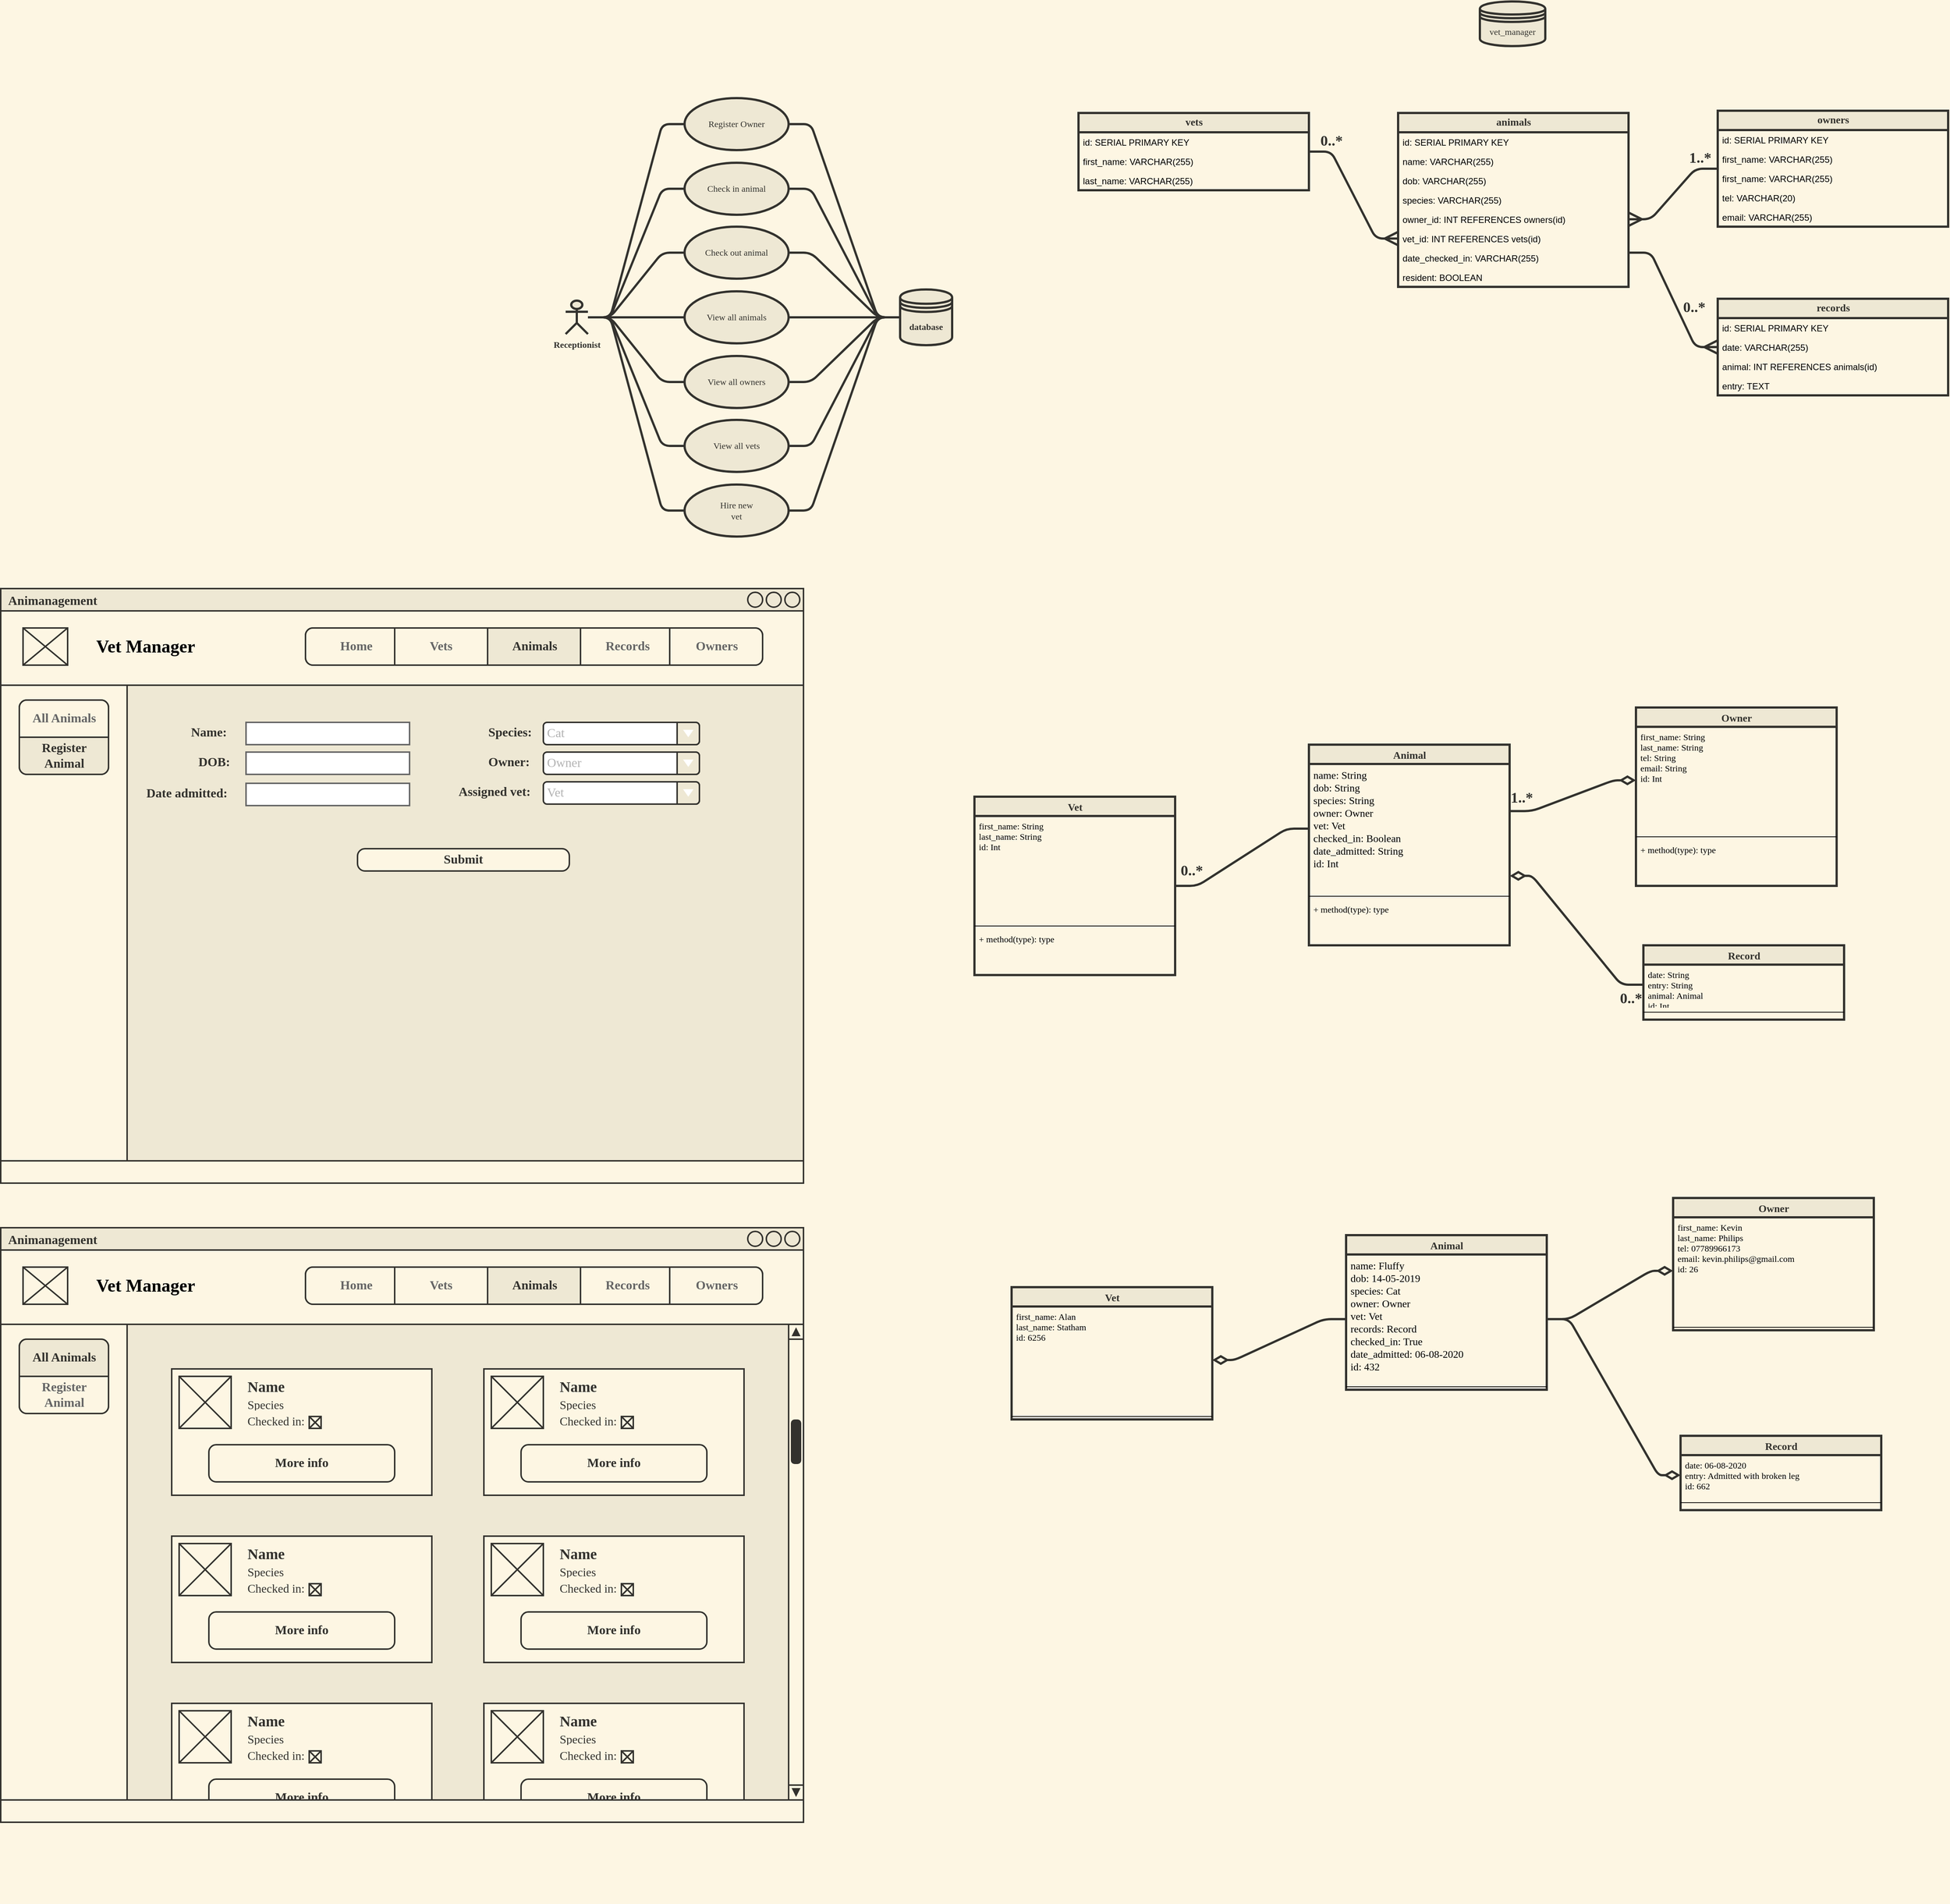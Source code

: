 <mxfile version="13.5.7" type="device"><diagram id="C5RBs43oDa-KdzZeNtuy" name="Page-1"><mxGraphModel dx="2380" dy="1033" grid="1" gridSize="10" guides="1" tooltips="1" connect="1" arrows="1" fold="1" page="0" pageScale="1" pageWidth="827" pageHeight="1169" background="#FDF6E3" math="0" shadow="0"><root><mxCell id="WIyWlLk6GJQsqaUBKTNV-0"/><mxCell id="WIyWlLk6GJQsqaUBKTNV-1" parent="WIyWlLk6GJQsqaUBKTNV-0"/><mxCell id="1RXT4D18-en0XoJc-at3-162" value="&lt;font color=&quot;#33322e&quot;&gt;&lt;b&gt;Animanagement&lt;/b&gt;&lt;/font&gt;" style="strokeWidth=2;shadow=0;dashed=0;align=center;html=1;shape=mxgraph.mockup.containers.window;align=left;verticalAlign=top;spacingLeft=8;strokeColor2=#33322E;strokeColor3=#c4c4c4;fontColor=#666666;mainText=;fontSize=17;labelBackgroundColor=none;rounded=0;glass=0;sketch=0;startSize=26;strokeColor=#33322E;fillColor=#EEE8D4;fontFamily=Calibri;" parent="WIyWlLk6GJQsqaUBKTNV-1" vertex="1"><mxGeometry x="-670" y="1270" width="1080" height="800" as="geometry"/></mxCell><mxCell id="Dwd3O4cJ9JmiQRyJ0Vxk-0" value="&lt;font color=&quot;#33322e&quot;&gt;&lt;b&gt;Animanagement&lt;/b&gt;&lt;/font&gt;" style="strokeWidth=2;shadow=0;dashed=0;align=center;html=1;shape=mxgraph.mockup.containers.window;align=left;verticalAlign=top;spacingLeft=8;strokeColor2=#33322E;strokeColor3=#c4c4c4;fontColor=#666666;mainText=;fontSize=17;labelBackgroundColor=none;rounded=0;glass=0;sketch=0;startSize=26;strokeColor=#33322E;fillColor=#EEE8D4;fontFamily=Calibri;" vertex="1" parent="WIyWlLk6GJQsqaUBKTNV-1"><mxGeometry x="-670" y="2130" width="1080" height="800" as="geometry"/></mxCell><mxCell id="Dwd3O4cJ9JmiQRyJ0Vxk-22" value="" style="strokeWidth=2;shadow=0;dashed=0;align=center;html=1;shape=mxgraph.mockup.forms.pwField;mainText=;align=left;fontColor=#666666;fontSize=17;spacingLeft=3;rounded=0;glass=0;labelBackgroundColor=#FDF6E3;sketch=0;startSize=26;fillColor=#FDF6E3;strokeColor=#33322E;" vertex="1" parent="WIyWlLk6GJQsqaUBKTNV-1"><mxGeometry x="-670" y="2160" width="1080" height="100" as="geometry"/></mxCell><mxCell id="Dwd3O4cJ9JmiQRyJ0Vxk-23" value="" style="strokeWidth=2;shadow=0;dashed=0;align=center;html=1;shape=mxgraph.mockup.forms.pwField;mainText=;align=left;fontColor=#666666;fontSize=17;spacingLeft=3;rounded=0;glass=0;labelBackgroundColor=#FDF6E3;sketch=0;startSize=26;fillColor=#FDF6E3;strokeColor=#33322E;" vertex="1" parent="WIyWlLk6GJQsqaUBKTNV-1"><mxGeometry x="-670" y="2260" width="170" height="640" as="geometry"/></mxCell><mxCell id="Dwd3O4cJ9JmiQRyJ0Vxk-25" value="" style="strokeWidth=2;shadow=0;dashed=0;align=center;html=1;shape=mxgraph.mockup.forms.pwField;mainText=;align=left;fontColor=#666666;fontSize=17;spacingLeft=3;rounded=0;glass=0;labelBackgroundColor=#FDF6E3;sketch=0;startSize=26;fillColor=#FDF6E3;strokeColor=#33322E;" vertex="1" parent="WIyWlLk6GJQsqaUBKTNV-1"><mxGeometry x="-670" y="1300" width="1080" height="100" as="geometry"/></mxCell><mxCell id="Dwd3O4cJ9JmiQRyJ0Vxk-26" value="" style="strokeWidth=2;shadow=0;dashed=0;align=center;html=1;shape=mxgraph.mockup.forms.pwField;mainText=;align=left;fontColor=#666666;fontSize=17;spacingLeft=3;rounded=0;glass=0;labelBackgroundColor=#FDF6E3;sketch=0;startSize=26;fillColor=#FDF6E3;strokeColor=#33322E;" vertex="1" parent="WIyWlLk6GJQsqaUBKTNV-1"><mxGeometry x="-670" y="1400" width="170" height="640" as="geometry"/></mxCell><mxCell id="Dwd3O4cJ9JmiQRyJ0Vxk-27" value="" style="strokeWidth=2;shadow=0;dashed=0;align=center;html=1;shape=mxgraph.mockup.forms.pwField;mainText=;align=left;fontColor=#666666;fontSize=17;spacingLeft=3;rounded=0;glass=0;labelBackgroundColor=#FDF6E3;sketch=0;startSize=26;fillColor=#FDF6E3;strokeColor=#33322E;" vertex="1" parent="WIyWlLk6GJQsqaUBKTNV-1"><mxGeometry x="-670" y="2040" width="1080" height="30" as="geometry"/></mxCell><mxCell id="1RXT4D18-en0XoJc-at3-24" style="edgeStyle=entityRelationEdgeStyle;orthogonalLoop=1;jettySize=auto;html=1;entryX=0;entryY=0.5;entryDx=0;entryDy=0;startSize=26;fontFamily=Calibri;fontColor=#33322E;strokeColor=#33322E;strokeWidth=3;sketch=0;endFill=0;endArrow=none;shadow=0;" parent="WIyWlLk6GJQsqaUBKTNV-1" source="1RXT4D18-en0XoJc-at3-15" target="1RXT4D18-en0XoJc-at3-16" edge="1"><mxGeometry relative="1" as="geometry"/></mxCell><mxCell id="1RXT4D18-en0XoJc-at3-25" style="edgeStyle=entityRelationEdgeStyle;orthogonalLoop=1;jettySize=auto;html=1;entryX=0;entryY=0.5;entryDx=0;entryDy=0;startSize=26;fontFamily=Calibri;fontColor=#33322E;strokeColor=#33322E;strokeWidth=3;sketch=0;endFill=0;endArrow=none;shadow=0;" parent="WIyWlLk6GJQsqaUBKTNV-1" source="1RXT4D18-en0XoJc-at3-15" target="1RXT4D18-en0XoJc-at3-17" edge="1"><mxGeometry relative="1" as="geometry"/></mxCell><mxCell id="1RXT4D18-en0XoJc-at3-26" style="edgeStyle=entityRelationEdgeStyle;orthogonalLoop=1;jettySize=auto;html=1;entryX=0;entryY=0.5;entryDx=0;entryDy=0;startSize=26;fontFamily=Calibri;fontColor=#33322E;strokeColor=#33322E;strokeWidth=3;sketch=0;endFill=0;endArrow=none;shadow=0;" parent="WIyWlLk6GJQsqaUBKTNV-1" source="1RXT4D18-en0XoJc-at3-15" target="1RXT4D18-en0XoJc-at3-18" edge="1"><mxGeometry relative="1" as="geometry"/></mxCell><mxCell id="1RXT4D18-en0XoJc-at3-27" style="edgeStyle=entityRelationEdgeStyle;orthogonalLoop=1;jettySize=auto;html=1;entryX=0;entryY=0.5;entryDx=0;entryDy=0;startSize=26;fontFamily=Calibri;fontColor=#33322E;strokeColor=#33322E;strokeWidth=3;sketch=0;endFill=0;endArrow=none;shadow=0;" parent="WIyWlLk6GJQsqaUBKTNV-1" source="1RXT4D18-en0XoJc-at3-15" target="1RXT4D18-en0XoJc-at3-19" edge="1"><mxGeometry relative="1" as="geometry"/></mxCell><mxCell id="1RXT4D18-en0XoJc-at3-28" style="edgeStyle=entityRelationEdgeStyle;orthogonalLoop=1;jettySize=auto;html=1;entryX=0;entryY=0.5;entryDx=0;entryDy=0;startSize=26;fontFamily=Calibri;fontColor=#33322E;strokeColor=#33322E;strokeWidth=3;sketch=0;endFill=0;endArrow=none;shadow=0;" parent="WIyWlLk6GJQsqaUBKTNV-1" source="1RXT4D18-en0XoJc-at3-15" target="1RXT4D18-en0XoJc-at3-20" edge="1"><mxGeometry relative="1" as="geometry"/></mxCell><mxCell id="1RXT4D18-en0XoJc-at3-29" style="edgeStyle=entityRelationEdgeStyle;orthogonalLoop=1;jettySize=auto;html=1;entryX=0;entryY=0.5;entryDx=0;entryDy=0;startSize=26;fontFamily=Calibri;fontColor=#33322E;strokeColor=#33322E;strokeWidth=3;sketch=0;endArrow=none;endFill=0;shadow=0;" parent="WIyWlLk6GJQsqaUBKTNV-1" source="1RXT4D18-en0XoJc-at3-15" target="1RXT4D18-en0XoJc-at3-21" edge="1"><mxGeometry relative="1" as="geometry"/></mxCell><mxCell id="1RXT4D18-en0XoJc-at3-30" style="orthogonalLoop=1;jettySize=auto;html=1;entryX=0;entryY=0.5;entryDx=0;entryDy=0;startSize=26;fontFamily=Calibri;fontColor=#33322E;strokeColor=#33322E;strokeWidth=3;sketch=0;elbow=vertical;endArrow=none;endFill=0;edgeStyle=entityRelationEdgeStyle;shadow=0;" parent="WIyWlLk6GJQsqaUBKTNV-1" source="1RXT4D18-en0XoJc-at3-15" target="1RXT4D18-en0XoJc-at3-22" edge="1"><mxGeometry relative="1" as="geometry"/></mxCell><mxCell id="1RXT4D18-en0XoJc-at3-15" value="&lt;b&gt;Receptionist&lt;br&gt;&lt;/b&gt;" style="shape=umlActor;verticalLabelPosition=bottom;verticalAlign=top;html=1;rounded=1;shadow=0;glass=0;sketch=0;startSize=26;strokeWidth=3;fillColor=#EEE8D4;fontFamily=Calibri;fontColor=#33322E;strokeColor=#33322E;" parent="WIyWlLk6GJQsqaUBKTNV-1" vertex="1"><mxGeometry x="90" y="882.5" width="30" height="45" as="geometry"/></mxCell><mxCell id="1RXT4D18-en0XoJc-at3-43" style="edgeStyle=entityRelationEdgeStyle;sketch=0;orthogonalLoop=1;jettySize=auto;html=1;entryX=0;entryY=0.5;entryDx=0;entryDy=0;startSize=26;endArrow=none;endFill=0;strokeColor=#33322E;strokeWidth=3;fontFamily=Calibri;fontColor=#33322E;shadow=0;" parent="WIyWlLk6GJQsqaUBKTNV-1" source="1RXT4D18-en0XoJc-at3-16" target="1RXT4D18-en0XoJc-at3-36" edge="1"><mxGeometry relative="1" as="geometry"/></mxCell><mxCell id="1RXT4D18-en0XoJc-at3-16" value="Register Owner" style="ellipse;whiteSpace=wrap;html=1;rounded=1;shadow=0;glass=0;sketch=0;startSize=26;strokeWidth=3;fillColor=#EEE8D4;fontFamily=Calibri;fontColor=#33322E;verticalAlign=middle;horizontal=1;labelPosition=center;verticalLabelPosition=middle;align=center;strokeColor=#33322E;" parent="WIyWlLk6GJQsqaUBKTNV-1" vertex="1"><mxGeometry x="250" y="610" width="140" height="70" as="geometry"/></mxCell><mxCell id="1RXT4D18-en0XoJc-at3-42" style="edgeStyle=entityRelationEdgeStyle;sketch=0;orthogonalLoop=1;jettySize=auto;html=1;entryX=0;entryY=0.5;entryDx=0;entryDy=0;startSize=26;endArrow=none;endFill=0;strokeColor=#33322E;strokeWidth=3;fontFamily=Calibri;fontColor=#33322E;shadow=0;" parent="WIyWlLk6GJQsqaUBKTNV-1" source="1RXT4D18-en0XoJc-at3-17" target="1RXT4D18-en0XoJc-at3-36" edge="1"><mxGeometry relative="1" as="geometry"/></mxCell><mxCell id="1RXT4D18-en0XoJc-at3-17" value="Check in animal" style="ellipse;whiteSpace=wrap;html=1;rounded=1;shadow=0;glass=0;sketch=0;startSize=26;strokeWidth=3;fillColor=#EEE8D4;fontFamily=Calibri;fontColor=#33322E;verticalAlign=middle;horizontal=1;labelPosition=center;verticalLabelPosition=middle;align=center;strokeColor=#33322E;" parent="WIyWlLk6GJQsqaUBKTNV-1" vertex="1"><mxGeometry x="250" y="697" width="140" height="70" as="geometry"/></mxCell><mxCell id="1RXT4D18-en0XoJc-at3-41" style="edgeStyle=entityRelationEdgeStyle;sketch=0;orthogonalLoop=1;jettySize=auto;html=1;entryX=0;entryY=0.5;entryDx=0;entryDy=0;startSize=26;endArrow=none;endFill=0;strokeColor=#33322E;strokeWidth=3;fontFamily=Calibri;fontColor=#33322E;shadow=0;" parent="WIyWlLk6GJQsqaUBKTNV-1" source="1RXT4D18-en0XoJc-at3-18" target="1RXT4D18-en0XoJc-at3-36" edge="1"><mxGeometry relative="1" as="geometry"/></mxCell><mxCell id="1RXT4D18-en0XoJc-at3-18" value="Check out animal" style="ellipse;whiteSpace=wrap;html=1;rounded=1;shadow=0;glass=0;sketch=0;startSize=26;strokeWidth=3;fillColor=#EEE8D4;fontFamily=Calibri;fontColor=#33322E;verticalAlign=middle;horizontal=1;labelPosition=center;verticalLabelPosition=middle;align=center;strokeColor=#33322E;" parent="WIyWlLk6GJQsqaUBKTNV-1" vertex="1"><mxGeometry x="250" y="783" width="140" height="70" as="geometry"/></mxCell><mxCell id="1RXT4D18-en0XoJc-at3-40" style="edgeStyle=entityRelationEdgeStyle;sketch=0;orthogonalLoop=1;jettySize=auto;html=1;entryX=0;entryY=0.5;entryDx=0;entryDy=0;startSize=26;endArrow=none;endFill=0;strokeColor=#33322E;strokeWidth=3;fontFamily=Calibri;fontColor=#33322E;shadow=0;" parent="WIyWlLk6GJQsqaUBKTNV-1" source="1RXT4D18-en0XoJc-at3-19" target="1RXT4D18-en0XoJc-at3-36" edge="1"><mxGeometry relative="1" as="geometry"/></mxCell><mxCell id="1RXT4D18-en0XoJc-at3-19" value="View all animals" style="ellipse;whiteSpace=wrap;html=1;rounded=1;shadow=0;glass=0;sketch=0;startSize=26;strokeWidth=3;fillColor=#EEE8D4;fontFamily=Calibri;fontColor=#33322E;verticalAlign=middle;horizontal=1;labelPosition=center;verticalLabelPosition=middle;align=center;strokeColor=#33322E;" parent="WIyWlLk6GJQsqaUBKTNV-1" vertex="1"><mxGeometry x="250" y="870" width="140" height="70" as="geometry"/></mxCell><mxCell id="1RXT4D18-en0XoJc-at3-39" style="edgeStyle=entityRelationEdgeStyle;sketch=0;orthogonalLoop=1;jettySize=auto;html=1;entryX=0;entryY=0.5;entryDx=0;entryDy=0;startSize=26;endArrow=none;endFill=0;strokeColor=#33322E;strokeWidth=3;fontFamily=Calibri;fontColor=#33322E;shadow=0;" parent="WIyWlLk6GJQsqaUBKTNV-1" source="1RXT4D18-en0XoJc-at3-20" target="1RXT4D18-en0XoJc-at3-36" edge="1"><mxGeometry relative="1" as="geometry"/></mxCell><mxCell id="1RXT4D18-en0XoJc-at3-20" value="View all owners" style="ellipse;whiteSpace=wrap;html=1;rounded=1;shadow=0;glass=0;sketch=0;startSize=26;strokeWidth=3;fillColor=#EEE8D4;fontFamily=Calibri;fontColor=#33322E;verticalAlign=middle;horizontal=1;labelPosition=center;verticalLabelPosition=middle;align=center;strokeColor=#33322E;" parent="WIyWlLk6GJQsqaUBKTNV-1" vertex="1"><mxGeometry x="250" y="957" width="140" height="70" as="geometry"/></mxCell><mxCell id="1RXT4D18-en0XoJc-at3-38" style="edgeStyle=entityRelationEdgeStyle;sketch=0;orthogonalLoop=1;jettySize=auto;html=1;entryX=0;entryY=0.5;entryDx=0;entryDy=0;startSize=26;endArrow=none;endFill=0;strokeColor=#33322E;strokeWidth=3;fontFamily=Calibri;fontColor=#33322E;shadow=0;" parent="WIyWlLk6GJQsqaUBKTNV-1" source="1RXT4D18-en0XoJc-at3-21" target="1RXT4D18-en0XoJc-at3-36" edge="1"><mxGeometry relative="1" as="geometry"/></mxCell><mxCell id="1RXT4D18-en0XoJc-at3-21" value="View all vets" style="ellipse;whiteSpace=wrap;html=1;rounded=1;shadow=0;glass=0;sketch=0;startSize=26;strokeWidth=3;fillColor=#EEE8D4;fontFamily=Calibri;fontColor=#33322E;verticalAlign=middle;horizontal=1;labelPosition=center;verticalLabelPosition=middle;align=center;strokeColor=#33322E;" parent="WIyWlLk6GJQsqaUBKTNV-1" vertex="1"><mxGeometry x="250" y="1043" width="140" height="70" as="geometry"/></mxCell><mxCell id="1RXT4D18-en0XoJc-at3-37" style="edgeStyle=entityRelationEdgeStyle;sketch=0;orthogonalLoop=1;jettySize=auto;html=1;entryX=0;entryY=0.5;entryDx=0;entryDy=0;startSize=26;endArrow=none;endFill=0;strokeColor=#33322E;strokeWidth=3;fontFamily=Calibri;fontColor=#33322E;shadow=0;" parent="WIyWlLk6GJQsqaUBKTNV-1" source="1RXT4D18-en0XoJc-at3-22" target="1RXT4D18-en0XoJc-at3-36" edge="1"><mxGeometry relative="1" as="geometry"/></mxCell><mxCell id="1RXT4D18-en0XoJc-at3-22" value="Hire new &lt;br&gt;vet" style="ellipse;whiteSpace=wrap;html=1;rounded=1;shadow=0;glass=0;sketch=0;startSize=26;strokeWidth=3;fillColor=#EEE8D4;fontFamily=Calibri;fontColor=#33322E;verticalAlign=middle;horizontal=1;labelPosition=center;verticalLabelPosition=middle;align=center;strokeColor=#33322E;" parent="WIyWlLk6GJQsqaUBKTNV-1" vertex="1"><mxGeometry x="250" y="1130" width="140" height="70" as="geometry"/></mxCell><mxCell id="1RXT4D18-en0XoJc-at3-36" value="database" style="shape=datastore;whiteSpace=wrap;html=1;rounded=1;shadow=0;glass=0;sketch=0;startSize=26;strokeColor=#33322E;strokeWidth=3;fillColor=#EEE8D4;fontFamily=Calibri;fontColor=#33322E;fontStyle=1" parent="WIyWlLk6GJQsqaUBKTNV-1" vertex="1"><mxGeometry x="540" y="867.5" width="70" height="75" as="geometry"/></mxCell><mxCell id="1RXT4D18-en0XoJc-at3-44" value="vet_manager" style="shape=datastore;whiteSpace=wrap;html=1;rounded=1;shadow=0;glass=0;sketch=0;startSize=26;strokeColor=#33322E;strokeWidth=3;fontFamily=Calibri;fontColor=#33322E;fillColor=#EEE8D4;" parent="WIyWlLk6GJQsqaUBKTNV-1" vertex="1"><mxGeometry x="1320" y="480" width="88" height="60" as="geometry"/></mxCell><mxCell id="1RXT4D18-en0XoJc-at3-56" value="&lt;b style=&quot;font-size: 14px;&quot;&gt;animals&lt;/b&gt;" style="swimlane;fontStyle=0;childLayout=stackLayout;horizontal=1;startSize=26;horizontalStack=0;resizeParent=1;resizeParentMax=0;resizeLast=0;collapsible=1;marginBottom=0;rounded=0;shadow=0;glass=0;sketch=0;strokeColor=#33322E;strokeWidth=3;fontFamily=Calibri;fontColor=#33322E;html=1;fontSize=14;fillColor=#EEE8D4;" parent="WIyWlLk6GJQsqaUBKTNV-1" vertex="1"><mxGeometry x="1210" y="630" width="310" height="234" as="geometry"><mxRectangle x="880" y="630" width="50" height="26" as="alternateBounds"/></mxGeometry></mxCell><mxCell id="1RXT4D18-en0XoJc-at3-57" value="id: SERIAL PRIMARY KEY" style="text;strokeColor=none;fillColor=none;align=left;verticalAlign=top;spacingLeft=4;spacingRight=4;overflow=hidden;rotatable=0;points=[[0,0.5],[1,0.5]];portConstraint=eastwest;" parent="1RXT4D18-en0XoJc-at3-56" vertex="1"><mxGeometry y="26" width="310" height="26" as="geometry"/></mxCell><mxCell id="1RXT4D18-en0XoJc-at3-58" value="name: VARCHAR(255)" style="text;strokeColor=none;fillColor=none;align=left;verticalAlign=top;spacingLeft=4;spacingRight=4;overflow=hidden;rotatable=0;points=[[0,0.5],[1,0.5]];portConstraint=eastwest;" parent="1RXT4D18-en0XoJc-at3-56" vertex="1"><mxGeometry y="52" width="310" height="26" as="geometry"/></mxCell><mxCell id="1RXT4D18-en0XoJc-at3-59" value="dob: VARCHAR(255)" style="text;strokeColor=none;fillColor=none;align=left;verticalAlign=top;spacingLeft=4;spacingRight=4;overflow=hidden;rotatable=0;points=[[0,0.5],[1,0.5]];portConstraint=eastwest;" parent="1RXT4D18-en0XoJc-at3-56" vertex="1"><mxGeometry y="78" width="310" height="26" as="geometry"/></mxCell><mxCell id="1RXT4D18-en0XoJc-at3-60" value="species: VARCHAR(255)" style="text;strokeColor=none;fillColor=none;align=left;verticalAlign=top;spacingLeft=4;spacingRight=4;overflow=hidden;rotatable=0;points=[[0,0.5],[1,0.5]];portConstraint=eastwest;" parent="1RXT4D18-en0XoJc-at3-56" vertex="1"><mxGeometry y="104" width="310" height="26" as="geometry"/></mxCell><mxCell id="1RXT4D18-en0XoJc-at3-61" value="owner_id: INT REFERENCES owners(id)" style="text;strokeColor=none;fillColor=none;align=left;verticalAlign=top;spacingLeft=4;spacingRight=4;overflow=hidden;rotatable=0;points=[[0,0.5],[1,0.5]];portConstraint=eastwest;" parent="1RXT4D18-en0XoJc-at3-56" vertex="1"><mxGeometry y="130" width="310" height="26" as="geometry"/></mxCell><mxCell id="1RXT4D18-en0XoJc-at3-62" value="vet_id: INT REFERENCES vets(id)" style="text;strokeColor=none;fillColor=none;align=left;verticalAlign=top;spacingLeft=4;spacingRight=4;overflow=hidden;rotatable=0;points=[[0,0.5],[1,0.5]];portConstraint=eastwest;" parent="1RXT4D18-en0XoJc-at3-56" vertex="1"><mxGeometry y="156" width="310" height="26" as="geometry"/></mxCell><mxCell id="1RXT4D18-en0XoJc-at3-76" value="date_checked_in: VARCHAR(255)" style="text;strokeColor=none;fillColor=none;align=left;verticalAlign=top;spacingLeft=4;spacingRight=4;overflow=hidden;rotatable=0;points=[[0,0.5],[1,0.5]];portConstraint=eastwest;" parent="1RXT4D18-en0XoJc-at3-56" vertex="1"><mxGeometry y="182" width="310" height="26" as="geometry"/></mxCell><mxCell id="1RXT4D18-en0XoJc-at3-77" value="resident: BOOLEAN" style="text;strokeColor=none;fillColor=none;align=left;verticalAlign=top;spacingLeft=4;spacingRight=4;overflow=hidden;rotatable=0;points=[[0,0.5],[1,0.5]];portConstraint=eastwest;" parent="1RXT4D18-en0XoJc-at3-56" vertex="1"><mxGeometry y="208" width="310" height="26" as="geometry"/></mxCell><mxCell id="1RXT4D18-en0XoJc-at3-80" style="edgeStyle=entityRelationEdgeStyle;sketch=0;orthogonalLoop=1;jettySize=auto;html=1;entryX=0;entryY=0.5;entryDx=0;entryDy=0;shadow=0;startSize=26;endArrow=ERmany;endFill=0;strokeColor=#33322E;strokeWidth=3;fontFamily=Calibri;fontSize=14;fontColor=#33322E;endSize=14;" parent="WIyWlLk6GJQsqaUBKTNV-1" source="1RXT4D18-en0XoJc-at3-52" target="1RXT4D18-en0XoJc-at3-62" edge="1"><mxGeometry relative="1" as="geometry"/></mxCell><mxCell id="1RXT4D18-en0XoJc-at3-84" value="0..*" style="edgeLabel;html=1;align=center;verticalAlign=middle;resizable=0;points=[];fontSize=20;fontFamily=Calibri;fontColor=#33322E;fontStyle=1;labelBackgroundColor=#FDF6E3;" parent="1RXT4D18-en0XoJc-at3-80" vertex="1" connectable="0"><mxGeometry x="-0.82" y="1" relative="1" as="geometry"><mxPoint x="13" y="-15" as="offset"/></mxGeometry></mxCell><mxCell id="1RXT4D18-en0XoJc-at3-52" value="&lt;b style=&quot;font-size: 14px;&quot;&gt;vets&lt;/b&gt;" style="swimlane;fontStyle=0;childLayout=stackLayout;horizontal=1;startSize=26;horizontalStack=0;resizeParent=1;resizeParentMax=0;resizeLast=0;collapsible=1;marginBottom=0;rounded=0;shadow=0;glass=0;sketch=0;strokeColor=#33322E;strokeWidth=3;fontFamily=Calibri;fontColor=#33322E;html=1;fontSize=14;fillColor=#EEE8D4;" parent="WIyWlLk6GJQsqaUBKTNV-1" vertex="1"><mxGeometry x="780" y="630" width="310" height="104" as="geometry"><mxRectangle x="880" y="630" width="50" height="26" as="alternateBounds"/></mxGeometry></mxCell><mxCell id="1RXT4D18-en0XoJc-at3-53" value="id: SERIAL PRIMARY KEY" style="text;strokeColor=none;fillColor=none;align=left;verticalAlign=top;spacingLeft=4;spacingRight=4;overflow=hidden;rotatable=0;points=[[0,0.5],[1,0.5]];portConstraint=eastwest;" parent="1RXT4D18-en0XoJc-at3-52" vertex="1"><mxGeometry y="26" width="310" height="26" as="geometry"/></mxCell><mxCell id="1RXT4D18-en0XoJc-at3-54" value="first_name: VARCHAR(255)" style="text;strokeColor=none;fillColor=none;align=left;verticalAlign=top;spacingLeft=4;spacingRight=4;overflow=hidden;rotatable=0;points=[[0,0.5],[1,0.5]];portConstraint=eastwest;" parent="1RXT4D18-en0XoJc-at3-52" vertex="1"><mxGeometry y="52" width="310" height="26" as="geometry"/></mxCell><mxCell id="1RXT4D18-en0XoJc-at3-55" value="last_name: VARCHAR(255)" style="text;strokeColor=none;fillColor=none;align=left;verticalAlign=top;spacingLeft=4;spacingRight=4;overflow=hidden;rotatable=0;points=[[0,0.5],[1,0.5]];portConstraint=eastwest;" parent="1RXT4D18-en0XoJc-at3-52" vertex="1"><mxGeometry y="78" width="310" height="26" as="geometry"/></mxCell><mxCell id="1RXT4D18-en0XoJc-at3-68" value="&lt;b style=&quot;font-size: 14px;&quot;&gt;owners&lt;/b&gt;" style="swimlane;fontStyle=0;childLayout=stackLayout;horizontal=1;startSize=26;horizontalStack=0;resizeParent=1;resizeParentMax=0;resizeLast=0;collapsible=1;marginBottom=0;rounded=0;shadow=0;glass=0;sketch=0;strokeColor=#33322E;strokeWidth=3;fontFamily=Calibri;fontColor=#33322E;html=1;fontSize=14;fillColor=#EEE8D4;" parent="WIyWlLk6GJQsqaUBKTNV-1" vertex="1"><mxGeometry x="1640" y="627" width="310" height="156" as="geometry"><mxRectangle x="880" y="630" width="50" height="26" as="alternateBounds"/></mxGeometry></mxCell><mxCell id="1RXT4D18-en0XoJc-at3-69" value="id: SERIAL PRIMARY KEY" style="text;strokeColor=none;fillColor=none;align=left;verticalAlign=top;spacingLeft=4;spacingRight=4;overflow=hidden;rotatable=0;points=[[0,0.5],[1,0.5]];portConstraint=eastwest;" parent="1RXT4D18-en0XoJc-at3-68" vertex="1"><mxGeometry y="26" width="310" height="26" as="geometry"/></mxCell><mxCell id="1RXT4D18-en0XoJc-at3-70" value="first_name: VARCHAR(255)" style="text;strokeColor=none;fillColor=none;align=left;verticalAlign=top;spacingLeft=4;spacingRight=4;overflow=hidden;rotatable=0;points=[[0,0.5],[1,0.5]];portConstraint=eastwest;" parent="1RXT4D18-en0XoJc-at3-68" vertex="1"><mxGeometry y="52" width="310" height="26" as="geometry"/></mxCell><mxCell id="1RXT4D18-en0XoJc-at3-71" value="first_name: VARCHAR(255)" style="text;strokeColor=none;fillColor=none;align=left;verticalAlign=top;spacingLeft=4;spacingRight=4;overflow=hidden;rotatable=0;points=[[0,0.5],[1,0.5]];portConstraint=eastwest;" parent="1RXT4D18-en0XoJc-at3-68" vertex="1"><mxGeometry y="78" width="310" height="26" as="geometry"/></mxCell><mxCell id="1RXT4D18-en0XoJc-at3-72" value="tel: VARCHAR(20)" style="text;strokeColor=none;fillColor=none;align=left;verticalAlign=top;spacingLeft=4;spacingRight=4;overflow=hidden;rotatable=0;points=[[0,0.5],[1,0.5]];portConstraint=eastwest;" parent="1RXT4D18-en0XoJc-at3-68" vertex="1"><mxGeometry y="104" width="310" height="26" as="geometry"/></mxCell><mxCell id="1RXT4D18-en0XoJc-at3-73" value="email: VARCHAR(255)" style="text;strokeColor=none;fillColor=none;align=left;verticalAlign=top;spacingLeft=4;spacingRight=4;overflow=hidden;rotatable=0;points=[[0,0.5],[1,0.5]];portConstraint=eastwest;" parent="1RXT4D18-en0XoJc-at3-68" vertex="1"><mxGeometry y="130" width="310" height="26" as="geometry"/></mxCell><mxCell id="1RXT4D18-en0XoJc-at3-83" style="edgeStyle=entityRelationEdgeStyle;sketch=0;orthogonalLoop=1;jettySize=auto;html=1;shadow=0;startSize=38;endArrow=ERmany;endFill=0;strokeColor=#33322E;strokeWidth=3;fontFamily=Calibri;fontSize=14;fontColor=#33322E;endSize=14;" parent="WIyWlLk6GJQsqaUBKTNV-1" source="1RXT4D18-en0XoJc-at3-68" target="1RXT4D18-en0XoJc-at3-61" edge="1"><mxGeometry relative="1" as="geometry"/></mxCell><mxCell id="1RXT4D18-en0XoJc-at3-85" value="1..*" style="edgeLabel;html=1;align=center;verticalAlign=middle;resizable=0;points=[];fontSize=20;fontFamily=Calibri;fontColor=#33322E;labelBackgroundColor=#FDF6E3;fontStyle=1" parent="WIyWlLk6GJQsqaUBKTNV-1" vertex="1" connectable="0"><mxGeometry x="1119.997" y="660.0" as="geometry"><mxPoint x="496" y="29" as="offset"/></mxGeometry></mxCell><mxCell id="1RXT4D18-en0XoJc-at3-98" style="sketch=0;orthogonalLoop=1;jettySize=auto;html=1;shadow=0;startArrow=none;startFill=0;startSize=39;endArrow=diamondThin;endFill=0;endSize=14;strokeColor=#33322E;strokeWidth=3;fontFamily=Calibri;fontSize=14;fontColor=#33322E;edgeStyle=entityRelationEdgeStyle;entryX=0;entryY=0.5;entryDx=0;entryDy=0;exitX=1.001;exitY=0.364;exitDx=0;exitDy=0;exitPerimeter=0;" parent="WIyWlLk6GJQsqaUBKTNV-1" source="1RXT4D18-en0XoJc-at3-87" target="1RXT4D18-en0XoJc-at3-91" edge="1"><mxGeometry relative="1" as="geometry"><mxPoint x="1420" y="1580" as="sourcePoint"/><mxPoint x="1340" y="1700" as="targetPoint"/></mxGeometry></mxCell><mxCell id="1RXT4D18-en0XoJc-at3-99" value="&lt;b&gt;&lt;font style=&quot;font-size: 20px&quot;&gt;1..*&lt;/font&gt;&lt;/b&gt;" style="edgeLabel;html=1;align=center;verticalAlign=middle;resizable=0;points=[];fontSize=14;fontFamily=Calibri;fontColor=#33322E;labelBackgroundColor=#FDF6E3;" parent="1RXT4D18-en0XoJc-at3-98" vertex="1" connectable="0"><mxGeometry x="-0.798" y="-4" relative="1" as="geometry"><mxPoint x="-3" y="-24" as="offset"/></mxGeometry></mxCell><mxCell id="1RXT4D18-en0XoJc-at3-100" style="edgeStyle=entityRelationEdgeStyle;sketch=0;orthogonalLoop=1;jettySize=auto;html=1;entryX=0;entryY=0.5;entryDx=0;entryDy=0;shadow=0;startArrow=none;startFill=0;startSize=39;endArrow=none;endFill=0;endSize=14;strokeColor=#33322E;strokeWidth=3;fontFamily=Calibri;fontSize=14;fontColor=#33322E;" parent="WIyWlLk6GJQsqaUBKTNV-1" source="1RXT4D18-en0XoJc-at3-94" target="1RXT4D18-en0XoJc-at3-87" edge="1"><mxGeometry relative="1" as="geometry"/></mxCell><mxCell id="1RXT4D18-en0XoJc-at3-103" value="&lt;font style=&quot;font-size: 20px&quot;&gt;0..*&lt;/font&gt;" style="edgeLabel;html=1;align=center;verticalAlign=middle;resizable=0;points=[];fontSize=14;fontFamily=Calibri;fontColor=#33322E;labelBackgroundColor=#FDF6E3;fontStyle=1" parent="1RXT4D18-en0XoJc-at3-100" vertex="1" connectable="0"><mxGeometry x="-0.817" y="-1" relative="1" as="geometry"><mxPoint x="3.53" y="-23" as="offset"/></mxGeometry></mxCell><mxCell id="1RXT4D18-en0XoJc-at3-104" value="&lt;b style=&quot;font-size: 14px&quot;&gt;records&lt;/b&gt;" style="swimlane;fontStyle=0;childLayout=stackLayout;horizontal=1;startSize=26;horizontalStack=0;resizeParent=1;resizeParentMax=0;resizeLast=0;collapsible=1;marginBottom=0;rounded=0;shadow=0;glass=0;sketch=0;strokeColor=#33322E;strokeWidth=3;fontFamily=Calibri;fontColor=#33322E;html=1;fontSize=14;fillColor=#EEE8D4;" parent="WIyWlLk6GJQsqaUBKTNV-1" vertex="1"><mxGeometry x="1640" y="880" width="310" height="130" as="geometry"><mxRectangle x="880" y="630" width="50" height="26" as="alternateBounds"/></mxGeometry></mxCell><mxCell id="1RXT4D18-en0XoJc-at3-105" value="id: SERIAL PRIMARY KEY" style="text;strokeColor=none;fillColor=none;align=left;verticalAlign=top;spacingLeft=4;spacingRight=4;overflow=hidden;rotatable=0;points=[[0,0.5],[1,0.5]];portConstraint=eastwest;" parent="1RXT4D18-en0XoJc-at3-104" vertex="1"><mxGeometry y="26" width="310" height="26" as="geometry"/></mxCell><mxCell id="1RXT4D18-en0XoJc-at3-107" value="date: VARCHAR(255)" style="text;strokeColor=none;fillColor=none;align=left;verticalAlign=top;spacingLeft=4;spacingRight=4;overflow=hidden;rotatable=0;points=[[0,0.5],[1,0.5]];portConstraint=eastwest;" parent="1RXT4D18-en0XoJc-at3-104" vertex="1"><mxGeometry y="52" width="310" height="26" as="geometry"/></mxCell><mxCell id="1RXT4D18-en0XoJc-at3-157" value="animal: INT REFERENCES animals(id)" style="text;strokeColor=none;fillColor=none;align=left;verticalAlign=top;spacingLeft=4;spacingRight=4;overflow=hidden;rotatable=0;points=[[0,0.5],[1,0.5]];portConstraint=eastwest;" parent="1RXT4D18-en0XoJc-at3-104" vertex="1"><mxGeometry y="78" width="310" height="26" as="geometry"/></mxCell><mxCell id="1RXT4D18-en0XoJc-at3-108" value="entry: TEXT" style="text;strokeColor=none;fillColor=none;align=left;verticalAlign=top;spacingLeft=4;spacingRight=4;overflow=hidden;rotatable=0;points=[[0,0.5],[1,0.5]];portConstraint=eastwest;" parent="1RXT4D18-en0XoJc-at3-104" vertex="1"><mxGeometry y="104" width="310" height="26" as="geometry"/></mxCell><mxCell id="1RXT4D18-en0XoJc-at3-90" value="Owner" style="swimlane;fontStyle=1;align=center;verticalAlign=top;childLayout=stackLayout;horizontal=1;startSize=26;horizontalStack=0;resizeParent=1;resizeParentMax=0;resizeLast=0;collapsible=1;marginBottom=0;rounded=0;shadow=0;glass=0;sketch=0;strokeColor=#33322E;strokeWidth=3;fontFamily=Calibri;fontSize=14;fontColor=#33322E;html=1;fillColor=#EEE8D4;" parent="WIyWlLk6GJQsqaUBKTNV-1" vertex="1"><mxGeometry x="1530" y="1430" width="270" height="240" as="geometry"/></mxCell><mxCell id="1RXT4D18-en0XoJc-at3-91" value="first_name: String&#10;last_name: String&#10;tel: String&#10;email: String&#10;id: Int" style="text;strokeColor=none;fillColor=none;align=left;verticalAlign=top;spacingLeft=4;spacingRight=4;overflow=hidden;rotatable=0;points=[[0,0.5],[1,0.5]];portConstraint=eastwest;spacingBottom=0;fontFamily=Calibri;" parent="1RXT4D18-en0XoJc-at3-90" vertex="1"><mxGeometry y="26" width="270" height="144" as="geometry"/></mxCell><mxCell id="1RXT4D18-en0XoJc-at3-92" value="" style="line;strokeWidth=1;fillColor=none;align=left;verticalAlign=middle;spacingTop=-1;spacingLeft=3;spacingRight=3;rotatable=0;labelPosition=right;points=[];portConstraint=eastwest;" parent="1RXT4D18-en0XoJc-at3-90" vertex="1"><mxGeometry y="170" width="270" height="8" as="geometry"/></mxCell><mxCell id="1RXT4D18-en0XoJc-at3-93" value="+ method(type): type" style="text;strokeColor=none;fillColor=none;align=left;verticalAlign=top;spacingLeft=4;spacingRight=4;overflow=hidden;rotatable=0;points=[[0,0.5],[1,0.5]];portConstraint=eastwest;fontFamily=Calibri;" parent="1RXT4D18-en0XoJc-at3-90" vertex="1"><mxGeometry y="178" width="270" height="62" as="geometry"/></mxCell><mxCell id="1RXT4D18-en0XoJc-at3-94" value="Vet" style="swimlane;fontStyle=1;align=center;verticalAlign=top;childLayout=stackLayout;horizontal=1;startSize=26;horizontalStack=0;resizeParent=1;resizeParentMax=0;resizeLast=0;collapsible=1;marginBottom=0;rounded=0;shadow=0;glass=0;sketch=0;strokeColor=#33322E;strokeWidth=3;fontFamily=Calibri;fontSize=14;fontColor=#33322E;html=1;fillColor=#EEE8D4;" parent="WIyWlLk6GJQsqaUBKTNV-1" vertex="1"><mxGeometry x="640" y="1550" width="270" height="240" as="geometry"/></mxCell><mxCell id="1RXT4D18-en0XoJc-at3-95" value="first_name: String&#10;last_name: String&#10;id: Int" style="text;strokeColor=none;fillColor=none;align=left;verticalAlign=top;spacingLeft=4;spacingRight=4;overflow=hidden;rotatable=0;points=[[0,0.5],[1,0.5]];portConstraint=eastwest;spacingBottom=0;fontFamily=Calibri;" parent="1RXT4D18-en0XoJc-at3-94" vertex="1"><mxGeometry y="26" width="270" height="144" as="geometry"/></mxCell><mxCell id="1RXT4D18-en0XoJc-at3-96" value="" style="line;strokeWidth=1;fillColor=none;align=left;verticalAlign=middle;spacingTop=-1;spacingLeft=3;spacingRight=3;rotatable=0;labelPosition=right;points=[];portConstraint=eastwest;" parent="1RXT4D18-en0XoJc-at3-94" vertex="1"><mxGeometry y="170" width="270" height="8" as="geometry"/></mxCell><mxCell id="1RXT4D18-en0XoJc-at3-97" value="+ method(type): type" style="text;strokeColor=none;fillColor=none;align=left;verticalAlign=top;spacingLeft=4;spacingRight=4;overflow=hidden;rotatable=0;points=[[0,0.5],[1,0.5]];portConstraint=eastwest;fontFamily=Calibri;" parent="1RXT4D18-en0XoJc-at3-94" vertex="1"><mxGeometry y="178" width="270" height="62" as="geometry"/></mxCell><mxCell id="1RXT4D18-en0XoJc-at3-117" style="sketch=0;orthogonalLoop=1;jettySize=auto;html=1;shadow=0;startArrow=diamondThin;startFill=0;endArrow=none;endFill=0;strokeColor=#33322E;strokeWidth=3;fontFamily=Calibri;fontSize=14;fontColor=#33322E;edgeStyle=entityRelationEdgeStyle;jumpSize=6;jumpStyle=none;anchorPointDirection=1;snapToPoint=0;fixDash=0;editable=1;bendable=1;comic=0;arcSize=20;endSize=14;targetPerimeterSpacing=0;startSize=14;exitX=1.001;exitY=0.865;exitDx=0;exitDy=0;exitPerimeter=0;entryX=0;entryY=0.5;entryDx=0;entryDy=0;" parent="WIyWlLk6GJQsqaUBKTNV-1" source="1RXT4D18-en0XoJc-at3-87" target="1RXT4D18-en0XoJc-at3-112" edge="1"><mxGeometry relative="1" as="geometry"><mxPoint x="1370" y="1660" as="sourcePoint"/><mxPoint x="1380" y="1850" as="targetPoint"/></mxGeometry></mxCell><mxCell id="1RXT4D18-en0XoJc-at3-119" value="0..*" style="edgeLabel;html=1;align=center;verticalAlign=middle;resizable=0;points=[];fontSize=20;fontFamily=Calibri;fontColor=#33322E;fontStyle=1;labelBackgroundColor=#FDF6E3;" parent="1RXT4D18-en0XoJc-at3-117" vertex="1" connectable="0"><mxGeometry x="0.827" y="5" relative="1" as="geometry"><mxPoint x="4.86" y="22" as="offset"/></mxGeometry></mxCell><mxCell id="1RXT4D18-en0XoJc-at3-86" value="Animal" style="swimlane;fontStyle=1;align=center;verticalAlign=top;childLayout=stackLayout;horizontal=1;startSize=26;horizontalStack=0;resizeParent=1;resizeParentMax=0;resizeLast=0;collapsible=1;marginBottom=0;rounded=0;shadow=0;glass=0;sketch=0;strokeColor=#33322E;strokeWidth=3;fontFamily=Calibri;fontSize=14;fontColor=#33322E;html=1;fillColor=#EEE8D4;" parent="WIyWlLk6GJQsqaUBKTNV-1" vertex="1"><mxGeometry x="1090" y="1480" width="270" height="270" as="geometry"/></mxCell><mxCell id="1RXT4D18-en0XoJc-at3-87" value="name: String&#10;dob: String&#10;species: String&#10;owner: Owner&#10;vet: Vet&#10;checked_in: Boolean&#10;date_admitted: String&#10;id: Int" style="text;strokeColor=none;fillColor=none;align=left;verticalAlign=top;spacingLeft=4;spacingRight=4;overflow=hidden;rotatable=0;points=[[0,0.5],[1,0.5]];portConstraint=eastwest;spacingBottom=0;perimeterSpacing=0;fontFamily=Calibri;fontSize=14;" parent="1RXT4D18-en0XoJc-at3-86" vertex="1"><mxGeometry y="26" width="270" height="174" as="geometry"/></mxCell><mxCell id="1RXT4D18-en0XoJc-at3-88" value="" style="line;strokeWidth=1;fillColor=none;align=left;verticalAlign=middle;spacingTop=-1;spacingLeft=3;spacingRight=3;rotatable=0;labelPosition=right;points=[];portConstraint=eastwest;" parent="1RXT4D18-en0XoJc-at3-86" vertex="1"><mxGeometry y="200" width="270" height="8" as="geometry"/></mxCell><mxCell id="1RXT4D18-en0XoJc-at3-89" value="+ method(type): type" style="text;strokeColor=none;fillColor=none;align=left;verticalAlign=top;spacingLeft=4;spacingRight=4;overflow=hidden;rotatable=0;points=[[0,0.5],[1,0.5]];portConstraint=eastwest;fontFamily=Calibri;" parent="1RXT4D18-en0XoJc-at3-86" vertex="1"><mxGeometry y="208" width="270" height="62" as="geometry"/></mxCell><mxCell id="1RXT4D18-en0XoJc-at3-111" value="Record" style="swimlane;fontStyle=1;align=center;verticalAlign=top;childLayout=stackLayout;horizontal=1;startSize=26;horizontalStack=0;resizeParent=1;resizeParentMax=0;resizeLast=0;collapsible=1;marginBottom=0;rounded=0;shadow=0;glass=0;sketch=0;strokeColor=#33322E;strokeWidth=3;fontFamily=Calibri;fontSize=14;fontColor=#33322E;html=1;fillColor=#EEE8D4;" parent="WIyWlLk6GJQsqaUBKTNV-1" vertex="1"><mxGeometry x="1540" y="1750" width="270" height="100" as="geometry"/></mxCell><mxCell id="1RXT4D18-en0XoJc-at3-112" value="date: String&#10;entry: String&#10;animal: Animal&#10;id: Int" style="text;strokeColor=none;fillColor=none;align=left;verticalAlign=top;spacingLeft=4;spacingRight=4;overflow=hidden;rotatable=0;points=[[0,0.5],[1,0.5]];portConstraint=eastwest;spacingBottom=0;fontFamily=Calibri;" parent="1RXT4D18-en0XoJc-at3-111" vertex="1"><mxGeometry y="26" width="270" height="54" as="geometry"/></mxCell><mxCell id="1RXT4D18-en0XoJc-at3-113" value="" style="line;strokeWidth=1;fillColor=none;align=left;verticalAlign=middle;spacingTop=-1;spacingLeft=3;spacingRight=3;rotatable=0;labelPosition=right;points=[];portConstraint=eastwest;fontFamily=Calibri;" parent="1RXT4D18-en0XoJc-at3-111" vertex="1"><mxGeometry y="80" width="270" height="20" as="geometry"/></mxCell><mxCell id="1RXT4D18-en0XoJc-at3-124" value="Owner" style="swimlane;fontStyle=1;align=center;verticalAlign=top;childLayout=stackLayout;horizontal=1;startSize=26;horizontalStack=0;resizeParent=1;resizeParentMax=0;resizeLast=0;collapsible=1;marginBottom=0;rounded=0;shadow=0;glass=0;sketch=0;strokeColor=#33322E;strokeWidth=3;fontFamily=Calibri;fontSize=14;fontColor=#33322E;html=1;fillColor=#EEE8D4;" parent="WIyWlLk6GJQsqaUBKTNV-1" vertex="1"><mxGeometry x="1580" y="2090" width="270" height="178" as="geometry"/></mxCell><mxCell id="1RXT4D18-en0XoJc-at3-125" value="first_name: Kevin&#10;last_name: Philips&#10;tel: 07789966173&#10;email: kevin.philips@gmail.com&#10;id: 26" style="text;strokeColor=none;fillColor=none;align=left;verticalAlign=top;spacingLeft=4;spacingRight=4;overflow=hidden;rotatable=0;points=[[0,0.5],[1,0.5]];portConstraint=eastwest;spacingBottom=0;fontFamily=Calibri;" parent="1RXT4D18-en0XoJc-at3-124" vertex="1"><mxGeometry y="26" width="270" height="144" as="geometry"/></mxCell><mxCell id="1RXT4D18-en0XoJc-at3-126" value="" style="line;strokeWidth=1;fillColor=none;align=left;verticalAlign=middle;spacingTop=-1;spacingLeft=3;spacingRight=3;rotatable=0;labelPosition=right;points=[];portConstraint=eastwest;" parent="1RXT4D18-en0XoJc-at3-124" vertex="1"><mxGeometry y="170" width="270" height="8" as="geometry"/></mxCell><mxCell id="1RXT4D18-en0XoJc-at3-128" value="Vet" style="swimlane;fontStyle=1;align=center;verticalAlign=top;childLayout=stackLayout;horizontal=1;startSize=26;horizontalStack=0;resizeParent=1;resizeParentMax=0;resizeLast=0;collapsible=1;marginBottom=0;rounded=0;shadow=0;glass=0;sketch=0;strokeColor=#33322E;strokeWidth=3;fontFamily=Calibri;fontSize=14;fontColor=#33322E;html=1;fillColor=#EEE8D4;" parent="WIyWlLk6GJQsqaUBKTNV-1" vertex="1"><mxGeometry x="690" y="2210" width="270" height="178" as="geometry"/></mxCell><mxCell id="1RXT4D18-en0XoJc-at3-129" value="first_name: Alan&#10;last_name: Statham&#10;id: 6256" style="text;strokeColor=none;fillColor=none;align=left;verticalAlign=top;spacingLeft=4;spacingRight=4;overflow=hidden;rotatable=0;points=[[0,0.5],[1,0.5]];portConstraint=eastwest;spacingBottom=0;fontFamily=Calibri;" parent="1RXT4D18-en0XoJc-at3-128" vertex="1"><mxGeometry y="26" width="270" height="144" as="geometry"/></mxCell><mxCell id="1RXT4D18-en0XoJc-at3-130" value="" style="line;strokeWidth=1;fillColor=none;align=left;verticalAlign=middle;spacingTop=-1;spacingLeft=3;spacingRight=3;rotatable=0;labelPosition=right;points=[];portConstraint=eastwest;" parent="1RXT4D18-en0XoJc-at3-128" vertex="1"><mxGeometry y="170" width="270" height="8" as="geometry"/></mxCell><mxCell id="1RXT4D18-en0XoJc-at3-134" value="Animal" style="swimlane;fontStyle=1;align=center;verticalAlign=top;childLayout=stackLayout;horizontal=1;startSize=26;horizontalStack=0;resizeParent=1;resizeParentMax=0;resizeLast=0;collapsible=1;marginBottom=0;rounded=0;shadow=0;glass=0;sketch=0;strokeColor=#33322E;strokeWidth=3;fontFamily=Calibri;fontSize=14;fontColor=#33322E;html=1;fillColor=#EEE8D4;" parent="WIyWlLk6GJQsqaUBKTNV-1" vertex="1"><mxGeometry x="1140" y="2140" width="270" height="208" as="geometry"/></mxCell><mxCell id="1RXT4D18-en0XoJc-at3-135" value="name: Fluffy&#10;dob: 14-05-2019&#10;species: Cat&#10;owner: Owner&#10;vet: Vet&#10;records: Record&#10;checked_in: True&#10;date_admitted: 06-08-2020&#10;id: 432" style="text;strokeColor=none;fillColor=none;align=left;verticalAlign=top;spacingLeft=4;spacingRight=4;overflow=hidden;rotatable=0;points=[[0,0.5],[1,0.5]];portConstraint=eastwest;spacingBottom=0;perimeterSpacing=0;fontFamily=Calibri;fontSize=14;" parent="1RXT4D18-en0XoJc-at3-134" vertex="1"><mxGeometry y="26" width="270" height="174" as="geometry"/></mxCell><mxCell id="1RXT4D18-en0XoJc-at3-136" value="" style="line;strokeWidth=1;fillColor=none;align=left;verticalAlign=middle;spacingTop=-1;spacingLeft=3;spacingRight=3;rotatable=0;labelPosition=right;points=[];portConstraint=eastwest;" parent="1RXT4D18-en0XoJc-at3-134" vertex="1"><mxGeometry y="200" width="270" height="8" as="geometry"/></mxCell><mxCell id="1RXT4D18-en0XoJc-at3-138" value="Record" style="swimlane;fontStyle=1;align=center;verticalAlign=top;childLayout=stackLayout;horizontal=1;startSize=26;horizontalStack=0;resizeParent=1;resizeParentMax=0;resizeLast=0;collapsible=1;marginBottom=0;rounded=0;shadow=0;glass=0;sketch=0;strokeColor=#33322E;strokeWidth=3;fontFamily=Calibri;fontSize=14;fontColor=#33322E;html=1;fillColor=#EEE8D4;" parent="WIyWlLk6GJQsqaUBKTNV-1" vertex="1"><mxGeometry x="1590" y="2410" width="270" height="100" as="geometry"/></mxCell><mxCell id="1RXT4D18-en0XoJc-at3-139" value="date: 06-08-2020&#10;entry: Admitted with broken leg&#10;id: 662" style="text;strokeColor=none;fillColor=none;align=left;verticalAlign=top;spacingLeft=4;spacingRight=4;overflow=hidden;rotatable=0;points=[[0,0.5],[1,0.5]];portConstraint=eastwest;spacingBottom=0;fontFamily=Calibri;" parent="1RXT4D18-en0XoJc-at3-138" vertex="1"><mxGeometry y="26" width="270" height="54" as="geometry"/></mxCell><mxCell id="1RXT4D18-en0XoJc-at3-140" value="" style="line;strokeWidth=1;fillColor=none;align=left;verticalAlign=middle;spacingTop=-1;spacingLeft=3;spacingRight=3;rotatable=0;labelPosition=right;points=[];portConstraint=eastwest;fontFamily=Calibri;" parent="1RXT4D18-en0XoJc-at3-138" vertex="1"><mxGeometry y="80" width="270" height="20" as="geometry"/></mxCell><mxCell id="1RXT4D18-en0XoJc-at3-141" style="edgeStyle=entityRelationEdgeStyle;sketch=0;comic=0;jumpStyle=none;jumpSize=6;orthogonalLoop=1;jettySize=auto;html=1;shadow=0;startArrow=diamondThin;startFill=0;startSize=14;endArrow=none;endFill=0;endSize=14;targetPerimeterSpacing=0;strokeColor=#33322E;strokeWidth=3;fontFamily=Calibri;fontSize=20;fontColor=#33322E;" parent="WIyWlLk6GJQsqaUBKTNV-1" source="1RXT4D18-en0XoJc-at3-125" target="1RXT4D18-en0XoJc-at3-135" edge="1"><mxGeometry relative="1" as="geometry"/></mxCell><mxCell id="1RXT4D18-en0XoJc-at3-142" style="edgeStyle=entityRelationEdgeStyle;sketch=0;comic=0;jumpStyle=none;jumpSize=6;orthogonalLoop=1;jettySize=auto;html=1;shadow=0;startArrow=diamondThin;startFill=0;startSize=14;endArrow=none;endFill=0;endSize=14;targetPerimeterSpacing=0;strokeColor=#33322E;strokeWidth=3;fontFamily=Calibri;fontSize=20;fontColor=#33322E;" parent="WIyWlLk6GJQsqaUBKTNV-1" source="1RXT4D18-en0XoJc-at3-129" target="1RXT4D18-en0XoJc-at3-135" edge="1"><mxGeometry relative="1" as="geometry"/></mxCell><mxCell id="1RXT4D18-en0XoJc-at3-143" style="edgeStyle=entityRelationEdgeStyle;sketch=0;comic=0;jumpStyle=none;jumpSize=6;orthogonalLoop=1;jettySize=auto;html=1;shadow=0;startArrow=diamondThin;startFill=0;startSize=14;endArrow=none;endFill=0;endSize=14;targetPerimeterSpacing=0;strokeColor=#33322E;strokeWidth=3;fontFamily=Calibri;fontSize=20;fontColor=#33322E;" parent="WIyWlLk6GJQsqaUBKTNV-1" source="1RXT4D18-en0XoJc-at3-139" target="1RXT4D18-en0XoJc-at3-135" edge="1"><mxGeometry relative="1" as="geometry"/></mxCell><mxCell id="1RXT4D18-en0XoJc-at3-110" style="edgeStyle=entityRelationEdgeStyle;sketch=0;orthogonalLoop=1;jettySize=auto;html=1;shadow=0;startArrow=none;startFill=0;startSize=14;endArrow=ERmany;endFill=0;endSize=14;strokeColor=#33322E;strokeWidth=3;fontFamily=Calibri;fontSize=14;fontColor=#33322E;targetPerimeterSpacing=0;entryX=0;entryY=0.5;entryDx=0;entryDy=0;exitX=1;exitY=0.231;exitDx=0;exitDy=0;exitPerimeter=0;" parent="WIyWlLk6GJQsqaUBKTNV-1" source="1RXT4D18-en0XoJc-at3-76" target="1RXT4D18-en0XoJc-at3-104" edge="1"><mxGeometry relative="1" as="geometry"><mxPoint x="1520" y="825" as="targetPoint"/></mxGeometry></mxCell><mxCell id="1RXT4D18-en0XoJc-at3-158" value="0..*" style="edgeLabel;html=1;align=center;verticalAlign=middle;resizable=0;points=[];fontSize=20;fontFamily=Calibri;fontColor=#33322E;labelBackgroundColor=#FDF6E3;fontStyle=1" parent="1RXT4D18-en0XoJc-at3-110" vertex="1" connectable="0"><mxGeometry x="-0.141" relative="1" as="geometry"><mxPoint x="33.89" y="21.4" as="offset"/></mxGeometry></mxCell><mxCell id="1RXT4D18-en0XoJc-at3-167" value="" style="strokeWidth=2;shadow=0;dashed=0;align=center;html=1;shape=mxgraph.mockup.rrect;rSize=10;fillColor=#ffffff;rounded=0;glass=0;labelBackgroundColor=#FDF6E3;sketch=0;startSize=26;fontFamily=Calibri;fontSize=20;fontColor=#33322E;strokeColor=#33322E;container=1;" parent="WIyWlLk6GJQsqaUBKTNV-1" vertex="1"><mxGeometry x="-260" y="1323" width="615" height="50" as="geometry"/></mxCell><mxCell id="1RXT4D18-en0XoJc-at3-168" value="Animals" style="strokeColor=#33322E;strokeWidth=2;shadow=0;dashed=0;align=center;html=1;shape=mxgraph.mockup.rrect;rSize=0;fontSize=17;fontColor=#33322E;fontStyle=1;resizeHeight=1;fillColor=#EEE8D4;fontFamily=Calibri;" parent="1RXT4D18-en0XoJc-at3-167" vertex="1"><mxGeometry width="125" height="50" relative="1" as="geometry"><mxPoint x="245" as="offset"/></mxGeometry></mxCell><mxCell id="1RXT4D18-en0XoJc-at3-169" value="Records" style="strokeColor=inherit;gradientColor=inherit;strokeWidth=2;shadow=0;dashed=0;align=center;html=1;shape=mxgraph.mockup.rrect;rSize=0;fontSize=17;fontColor=#666666;fontStyle=1;resizeHeight=1;fillColor=#FDF6E3;fontFamily=Calibri;" parent="1RXT4D18-en0XoJc-at3-167" vertex="1"><mxGeometry width="125" height="50" relative="1" as="geometry"><mxPoint x="370" as="offset"/></mxGeometry></mxCell><mxCell id="1RXT4D18-en0XoJc-at3-170" value="Owners" style="strokeColor=inherit;gradientColor=inherit;strokeWidth=2;shadow=0;dashed=0;align=center;html=1;shape=mxgraph.mockup.rightButton;rSize=10;fontSize=17;fontColor=#666666;fontStyle=1;resizeHeight=1;fillColor=#FDF6E3;fontFamily=Calibri;" parent="1RXT4D18-en0XoJc-at3-167" vertex="1"><mxGeometry x="1" width="125" height="50" relative="1" as="geometry"><mxPoint x="-125" as="offset"/></mxGeometry></mxCell><mxCell id="1RXT4D18-en0XoJc-at3-171" value="Home" style="strokeWidth=2;shadow=0;dashed=0;align=center;html=1;shape=mxgraph.mockup.leftButton;rSize=10;fontSize=17;fontStyle=1;resizeHeight=1;fillColor=#FDF6E3;fontColor=#666666;strokeColor=inherit;gradientColor=inherit;fontFamily=Calibri;" parent="1RXT4D18-en0XoJc-at3-167" vertex="1"><mxGeometry width="135" height="50" relative="1" as="geometry"><mxPoint as="offset"/></mxGeometry></mxCell><mxCell id="1RXT4D18-en0XoJc-at3-193" value="Vets" style="strokeColor=inherit;strokeWidth=2;shadow=0;dashed=0;align=center;html=1;shape=mxgraph.mockup.rrect;rSize=0;fontSize=17;fontColor=#666666;fontStyle=1;resizeHeight=1;fillColor=#FDF6E3;fontFamily=Calibri;gradientColor=inherit;" parent="1RXT4D18-en0XoJc-at3-167" vertex="1"><mxGeometry x="119.998" width="125.0" height="50" as="geometry"/></mxCell><mxCell id="1RXT4D18-en0XoJc-at3-172" value="" style="verticalLabelPosition=bottom;shadow=0;dashed=0;align=center;html=1;verticalAlign=top;strokeWidth=2;shape=mxgraph.mockup.graphics.simpleIcon;rounded=0;glass=0;labelBackgroundColor=#FDF6E3;sketch=0;startSize=26;fontFamily=Calibri;fontSize=20;fontColor=#33322E;strokeColor=#33322E;fillColor=#FDF6E3;" parent="WIyWlLk6GJQsqaUBKTNV-1" vertex="1"><mxGeometry x="-640" y="1323" width="60" height="50" as="geometry"/></mxCell><mxCell id="1RXT4D18-en0XoJc-at3-175" value="" style="strokeWidth=2;shadow=0;dashed=0;align=center;html=1;shape=mxgraph.mockup.rrect;rSize=10;rounded=0;glass=0;labelBackgroundColor=#FDF6E3;sketch=0;startSize=26;fillColor=#ffffff;fontFamily=Calibri;fontSize=20;fontColor=#33322E;strokeColor=#33322E;autosize=1;container=1;" parent="WIyWlLk6GJQsqaUBKTNV-1" vertex="1"><mxGeometry x="-645" y="1420" width="120" height="100" as="geometry"/></mxCell><mxCell id="1RXT4D18-en0XoJc-at3-178" value="Register&lt;br&gt;Animal" style="strokeColor=#33322E;fillColor=#EEE8D4;strokeWidth=2;shadow=0;dashed=0;align=center;html=1;shape=mxgraph.mockup.bottomButton;rSize=10;fontSize=17;fontColor=#33322E;fontStyle=1;resizeWidth=1;fontFamily=Calibri;" parent="1RXT4D18-en0XoJc-at3-175" vertex="1"><mxGeometry y="1" width="120" height="50" relative="1" as="geometry"><mxPoint y="-50" as="offset"/></mxGeometry></mxCell><mxCell id="1RXT4D18-en0XoJc-at3-179" value="All Animals" style="strokeWidth=2;shadow=0;dashed=0;align=center;html=1;shape=mxgraph.mockup.topButton;rSize=10;fontSize=17;fontColor=#666666;fontStyle=1;fillColor=#FDF6E3;strokeColor=inherit;resizeWidth=1;gradientColor=inherit;fontFamily=Calibri;" parent="1RXT4D18-en0XoJc-at3-175" vertex="1"><mxGeometry width="120" height="50" relative="1" as="geometry"/></mxCell><mxCell id="1RXT4D18-en0XoJc-at3-186" value="" style="strokeWidth=2;shadow=0;dashed=0;align=center;html=1;shape=mxgraph.mockup.text.textBox;fontColor=#666666;align=left;fontSize=17;spacingLeft=4;spacingTop=-3;strokeColor=#666666;mainText=;rounded=0;glass=0;labelBackgroundColor=none;sketch=0;startSize=26;fillColor=#FFFFFF;" parent="WIyWlLk6GJQsqaUBKTNV-1" vertex="1"><mxGeometry x="-340" y="1450" width="220" height="30" as="geometry"/></mxCell><mxCell id="1RXT4D18-en0XoJc-at3-188" value="&lt;b&gt;Name:&lt;/b&gt;" style="strokeWidth=1;shadow=0;dashed=0;align=center;html=1;shape=mxgraph.mockup.text.textBox;align=left;fontSize=17;spacingLeft=4;spacingTop=-3;mainText=;rounded=0;glass=0;labelBackgroundColor=none;sketch=0;startSize=26;strokeColor=none;fillColor=none;fontFamily=Calibri;fontColor=#33322E;labelPosition=center;verticalLabelPosition=middle;verticalAlign=middle;" parent="WIyWlLk6GJQsqaUBKTNV-1" vertex="1"><mxGeometry x="-420" y="1450" width="130" height="30" as="geometry"/></mxCell><mxCell id="1RXT4D18-en0XoJc-at3-189" value="" style="strokeWidth=2;shadow=0;dashed=0;align=center;html=1;shape=mxgraph.mockup.text.textBox;fontColor=#666666;align=left;fontSize=17;spacingLeft=4;spacingTop=-3;strokeColor=#666666;mainText=;rounded=0;glass=0;labelBackgroundColor=none;sketch=0;startSize=26;fillColor=#FFFFFF;" parent="WIyWlLk6GJQsqaUBKTNV-1" vertex="1"><mxGeometry x="-340" y="1490" width="220" height="30" as="geometry"/></mxCell><mxCell id="1RXT4D18-en0XoJc-at3-190" value="&lt;b&gt;DOB:&lt;/b&gt;" style="strokeWidth=1;shadow=0;dashed=0;align=center;html=1;shape=mxgraph.mockup.text.textBox;align=left;fontSize=17;spacingLeft=4;spacingTop=-3;mainText=;rounded=0;glass=0;labelBackgroundColor=none;sketch=0;startSize=26;strokeColor=none;fillColor=none;fontFamily=Calibri;fontColor=#33322E;labelPosition=center;verticalLabelPosition=middle;verticalAlign=middle;" parent="WIyWlLk6GJQsqaUBKTNV-1" vertex="1"><mxGeometry x="-410" y="1490" width="130" height="30" as="geometry"/></mxCell><mxCell id="1RXT4D18-en0XoJc-at3-191" value="Submit" style="strokeWidth=2;shadow=0;dashed=0;align=center;html=1;shape=mxgraph.mockup.buttons.button;mainText=;buttonStyle=round;fontSize=17;fontStyle=1;whiteSpace=wrap;rounded=0;glass=0;labelBackgroundColor=none;sketch=0;startSize=26;fontFamily=Calibri;fontColor=#33322E;strokeColor=#33322E;fillColor=#FDF6E3;" parent="WIyWlLk6GJQsqaUBKTNV-1" vertex="1"><mxGeometry x="-190" y="1620" width="285" height="30" as="geometry"/></mxCell><mxCell id="Dwd3O4cJ9JmiQRyJ0Vxk-2" value="" style="strokeWidth=2;shadow=0;dashed=0;align=center;html=1;shape=mxgraph.mockup.rrect;rSize=10;fillColor=#ffffff;rounded=0;glass=0;labelBackgroundColor=#FDF6E3;sketch=0;startSize=26;fontFamily=Calibri;fontSize=20;fontColor=#33322E;strokeColor=#33322E;container=1;" vertex="1" parent="WIyWlLk6GJQsqaUBKTNV-1"><mxGeometry x="-260" y="2183" width="615" height="50" as="geometry"/></mxCell><mxCell id="Dwd3O4cJ9JmiQRyJ0Vxk-3" value="Animals" style="strokeColor=#33322E;strokeWidth=2;shadow=0;dashed=0;align=center;html=1;shape=mxgraph.mockup.rrect;rSize=0;fontSize=17;fontColor=#33322E;fontStyle=1;resizeHeight=1;fillColor=#EEE8D4;fontFamily=Calibri;" vertex="1" parent="Dwd3O4cJ9JmiQRyJ0Vxk-2"><mxGeometry width="125" height="50" relative="1" as="geometry"><mxPoint x="245" as="offset"/></mxGeometry></mxCell><mxCell id="Dwd3O4cJ9JmiQRyJ0Vxk-4" value="Records" style="strokeColor=inherit;gradientColor=inherit;strokeWidth=2;shadow=0;dashed=0;align=center;html=1;shape=mxgraph.mockup.rrect;rSize=0;fontSize=17;fontColor=#666666;fontStyle=1;resizeHeight=1;fillColor=#FDF6E3;fontFamily=Calibri;" vertex="1" parent="Dwd3O4cJ9JmiQRyJ0Vxk-2"><mxGeometry width="125" height="50" relative="1" as="geometry"><mxPoint x="370" as="offset"/></mxGeometry></mxCell><mxCell id="Dwd3O4cJ9JmiQRyJ0Vxk-5" value="Owners" style="strokeColor=inherit;gradientColor=inherit;strokeWidth=2;shadow=0;dashed=0;align=center;html=1;shape=mxgraph.mockup.rightButton;rSize=10;fontSize=17;fontColor=#666666;fontStyle=1;resizeHeight=1;fillColor=#FDF6E3;fontFamily=Calibri;" vertex="1" parent="Dwd3O4cJ9JmiQRyJ0Vxk-2"><mxGeometry x="1" width="125" height="50" relative="1" as="geometry"><mxPoint x="-125" as="offset"/></mxGeometry></mxCell><mxCell id="Dwd3O4cJ9JmiQRyJ0Vxk-6" value="Home" style="strokeWidth=2;shadow=0;dashed=0;align=center;html=1;shape=mxgraph.mockup.leftButton;rSize=10;fontSize=17;fontStyle=1;resizeHeight=1;fillColor=#FDF6E3;fontColor=#666666;strokeColor=inherit;gradientColor=inherit;fontFamily=Calibri;" vertex="1" parent="Dwd3O4cJ9JmiQRyJ0Vxk-2"><mxGeometry width="135" height="50" relative="1" as="geometry"><mxPoint as="offset"/></mxGeometry></mxCell><mxCell id="Dwd3O4cJ9JmiQRyJ0Vxk-7" value="Vets" style="strokeColor=inherit;strokeWidth=2;shadow=0;dashed=0;align=center;html=1;shape=mxgraph.mockup.rrect;rSize=0;fontSize=17;fontColor=#666666;fontStyle=1;resizeHeight=1;fillColor=#FDF6E3;fontFamily=Calibri;gradientColor=inherit;" vertex="1" parent="Dwd3O4cJ9JmiQRyJ0Vxk-2"><mxGeometry x="119.998" width="125.0" height="50" as="geometry"/></mxCell><mxCell id="Dwd3O4cJ9JmiQRyJ0Vxk-8" value="" style="verticalLabelPosition=bottom;shadow=0;dashed=0;align=center;html=1;verticalAlign=top;strokeWidth=2;shape=mxgraph.mockup.graphics.simpleIcon;rounded=0;glass=0;labelBackgroundColor=#FDF6E3;sketch=0;startSize=26;fontFamily=Calibri;fontSize=20;fontColor=#33322E;strokeColor=#33322E;fillColor=#FDF6E3;" vertex="1" parent="WIyWlLk6GJQsqaUBKTNV-1"><mxGeometry x="-640" y="2183" width="60" height="50" as="geometry"/></mxCell><mxCell id="Dwd3O4cJ9JmiQRyJ0Vxk-11" value="" style="strokeWidth=2;shadow=0;dashed=0;align=center;html=1;shape=mxgraph.mockup.rrect;rSize=10;fillColor=#EEE8D4;fontFamily=Calibri;fontSize=17;fontColor=#33322E;strokeColor=#33322E;autosize=1;container=1;fontStyle=1;" vertex="1" parent="WIyWlLk6GJQsqaUBKTNV-1"><mxGeometry x="-645" y="2280" width="120" height="100" as="geometry"/></mxCell><mxCell id="Dwd3O4cJ9JmiQRyJ0Vxk-12" value="Register&lt;br&gt;Animal" style="strokeColor=inherit;fillColor=#FDF6E3;strokeWidth=2;shadow=0;dashed=0;align=center;html=1;shape=mxgraph.mockup.bottomButton;rSize=10;fontSize=17;fontColor=#666666;fontStyle=1;resizeWidth=1;fontFamily=Calibri;gradientColor=inherit;" vertex="1" parent="Dwd3O4cJ9JmiQRyJ0Vxk-11"><mxGeometry y="1" width="120" height="50" relative="1" as="geometry"><mxPoint y="-50" as="offset"/></mxGeometry></mxCell><mxCell id="Dwd3O4cJ9JmiQRyJ0Vxk-13" value="All Animals" style="strokeWidth=2;shadow=0;dashed=0;align=center;html=1;shape=mxgraph.mockup.topButton;rSize=10;fontSize=17;fontColor=#33322E;fontStyle=1;fillColor=#EEE8D4;strokeColor=#33322E;resizeWidth=1;fontFamily=Calibri;" vertex="1" parent="Dwd3O4cJ9JmiQRyJ0Vxk-11"><mxGeometry width="120" height="50" relative="1" as="geometry"/></mxCell><mxCell id="Dwd3O4cJ9JmiQRyJ0Vxk-20" value="Vet Manager" style="text;html=1;strokeColor=none;fillColor=none;align=center;verticalAlign=middle;whiteSpace=wrap;rounded=0;fontFamily=Calibri;fontSize=24;fontStyle=1" vertex="1" parent="WIyWlLk6GJQsqaUBKTNV-1"><mxGeometry x="-555" y="2187" width="160" height="42" as="geometry"/></mxCell><mxCell id="Dwd3O4cJ9JmiQRyJ0Vxk-21" value="Vet Manager" style="text;html=1;strokeColor=none;fillColor=none;align=center;verticalAlign=middle;whiteSpace=wrap;rounded=0;fontFamily=Calibri;fontSize=24;fontStyle=1" vertex="1" parent="WIyWlLk6GJQsqaUBKTNV-1"><mxGeometry x="-555" y="1327" width="160" height="42" as="geometry"/></mxCell><mxCell id="Dwd3O4cJ9JmiQRyJ0Vxk-34" value="" style="group" vertex="1" connectable="0" parent="WIyWlLk6GJQsqaUBKTNV-1"><mxGeometry x="-440" y="2320" width="350" height="170" as="geometry"/></mxCell><mxCell id="1RXT4D18-en0XoJc-at3-182" value="" style="strokeWidth=2;shadow=0;dashed=0;align=center;html=1;shape=mxgraph.mockup.forms.pwField;mainText=;align=left;fontColor=#666666;fontSize=17;spacingLeft=3;rounded=0;glass=0;labelBackgroundColor=#FDF6E3;sketch=0;startSize=26;fillColor=#FDF6E3;strokeColor=#33322E;" parent="Dwd3O4cJ9JmiQRyJ0Vxk-34" vertex="1"><mxGeometry width="350" height="170" as="geometry"/></mxCell><mxCell id="1RXT4D18-en0XoJc-at3-184" value="" style="verticalLabelPosition=bottom;shadow=0;dashed=0;align=center;html=1;verticalAlign=top;strokeWidth=2;shape=mxgraph.mockup.graphics.simpleIcon;rounded=0;glass=0;labelBackgroundColor=#FDF6E3;sketch=0;startSize=26;fillColor=#FDF6E3;fontFamily=Calibri;fontSize=20;fontColor=#33322E;strokeColor=#33322E;" parent="Dwd3O4cJ9JmiQRyJ0Vxk-34" vertex="1"><mxGeometry x="10" y="10" width="70" height="70" as="geometry"/></mxCell><mxCell id="1RXT4D18-en0XoJc-at3-185" value="Name" style="strokeWidth=1;shadow=0;dashed=0;align=center;html=1;shape=mxgraph.mockup.text.textBox;align=left;fontSize=20;spacingLeft=4;spacingTop=-3;mainText=;rounded=0;glass=0;labelBackgroundColor=#FDF6E3;sketch=0;startSize=26;fillColor=#FDF6E3;strokeColor=none;fontStyle=1;fontFamily=Calibri;fontColor=#33322E;" parent="Dwd3O4cJ9JmiQRyJ0Vxk-34" vertex="1"><mxGeometry x="96" y="9" width="150" height="30" as="geometry"/></mxCell><mxCell id="Dwd3O4cJ9JmiQRyJ0Vxk-28" value="Species" style="strokeWidth=1;shadow=0;dashed=0;align=center;html=1;shape=mxgraph.mockup.text.textBox;align=left;fontSize=16;spacingLeft=4;spacingTop=-3;mainText=;rounded=0;glass=0;labelBackgroundColor=#FDF6E3;sketch=0;startSize=26;fillColor=#FDF6E3;strokeColor=none;fontStyle=0;fontFamily=Calibri;fontColor=#33322E;" vertex="1" parent="Dwd3O4cJ9JmiQRyJ0Vxk-34"><mxGeometry x="96" y="34" width="150" height="30" as="geometry"/></mxCell><mxCell id="Dwd3O4cJ9JmiQRyJ0Vxk-31" value="More info" style="strokeWidth=2;shadow=0;dashed=0;align=center;html=1;shape=mxgraph.mockup.buttons.button;mainText=;buttonStyle=round;fontSize=17;fontStyle=1;whiteSpace=wrap;labelBackgroundColor=none;fontFamily=Calibri;fontColor=#33322E;strokeColor=#33322E;fillColor=#FDF6E3;" vertex="1" parent="Dwd3O4cJ9JmiQRyJ0Vxk-34"><mxGeometry x="50" y="102" width="250" height="50" as="geometry"/></mxCell><mxCell id="Dwd3O4cJ9JmiQRyJ0Vxk-32" value="Checked in:" style="strokeWidth=1;shadow=0;dashed=0;align=center;html=1;shape=mxgraph.mockup.text.textBox;align=left;fontSize=16;spacingLeft=4;spacingTop=-3;mainText=;rounded=0;glass=0;labelBackgroundColor=#FDF6E3;sketch=0;startSize=26;fillColor=#FDF6E3;strokeColor=none;fontStyle=0;fontFamily=Calibri;fontColor=#33322E;" vertex="1" parent="Dwd3O4cJ9JmiQRyJ0Vxk-34"><mxGeometry x="96" y="56" width="150" height="30" as="geometry"/></mxCell><mxCell id="Dwd3O4cJ9JmiQRyJ0Vxk-33" value="" style="verticalLabelPosition=bottom;shadow=0;dashed=0;align=center;html=1;verticalAlign=top;strokeWidth=2;shape=mxgraph.mockup.graphics.simpleIcon;rounded=0;glass=0;labelBackgroundColor=#FDF6E3;sketch=0;startSize=26;fillColor=#FDF6E3;fontFamily=Calibri;fontSize=20;fontColor=#33322E;strokeColor=#33322E;" vertex="1" parent="Dwd3O4cJ9JmiQRyJ0Vxk-34"><mxGeometry x="185" y="64" width="16" height="16" as="geometry"/></mxCell><mxCell id="Dwd3O4cJ9JmiQRyJ0Vxk-35" value="" style="group" vertex="1" connectable="0" parent="WIyWlLk6GJQsqaUBKTNV-1"><mxGeometry x="-20" y="2320" width="350" height="170" as="geometry"/></mxCell><mxCell id="Dwd3O4cJ9JmiQRyJ0Vxk-36" value="" style="strokeWidth=2;shadow=0;dashed=0;align=center;html=1;shape=mxgraph.mockup.forms.pwField;mainText=;align=left;fontColor=#666666;fontSize=17;spacingLeft=3;rounded=0;glass=0;labelBackgroundColor=#FDF6E3;sketch=0;startSize=26;fillColor=#FDF6E3;strokeColor=#33322E;" vertex="1" parent="Dwd3O4cJ9JmiQRyJ0Vxk-35"><mxGeometry width="350" height="170" as="geometry"/></mxCell><mxCell id="Dwd3O4cJ9JmiQRyJ0Vxk-37" value="" style="verticalLabelPosition=bottom;shadow=0;dashed=0;align=center;html=1;verticalAlign=top;strokeWidth=2;shape=mxgraph.mockup.graphics.simpleIcon;rounded=0;glass=0;labelBackgroundColor=#FDF6E3;sketch=0;startSize=26;fillColor=#FDF6E3;fontFamily=Calibri;fontSize=20;fontColor=#33322E;strokeColor=#33322E;" vertex="1" parent="Dwd3O4cJ9JmiQRyJ0Vxk-35"><mxGeometry x="10" y="10" width="70" height="70" as="geometry"/></mxCell><mxCell id="Dwd3O4cJ9JmiQRyJ0Vxk-38" value="Name" style="strokeWidth=1;shadow=0;dashed=0;align=center;html=1;shape=mxgraph.mockup.text.textBox;align=left;fontSize=20;spacingLeft=4;spacingTop=-3;mainText=;rounded=0;glass=0;labelBackgroundColor=#FDF6E3;sketch=0;startSize=26;fillColor=#FDF6E3;strokeColor=none;fontStyle=1;fontFamily=Calibri;fontColor=#33322E;" vertex="1" parent="Dwd3O4cJ9JmiQRyJ0Vxk-35"><mxGeometry x="96" y="9" width="150" height="30" as="geometry"/></mxCell><mxCell id="Dwd3O4cJ9JmiQRyJ0Vxk-39" value="Species" style="strokeWidth=1;shadow=0;dashed=0;align=center;html=1;shape=mxgraph.mockup.text.textBox;align=left;fontSize=16;spacingLeft=4;spacingTop=-3;mainText=;rounded=0;glass=0;labelBackgroundColor=#FDF6E3;sketch=0;startSize=26;fillColor=#FDF6E3;strokeColor=none;fontStyle=0;fontFamily=Calibri;fontColor=#33322E;" vertex="1" parent="Dwd3O4cJ9JmiQRyJ0Vxk-35"><mxGeometry x="96" y="34" width="150" height="30" as="geometry"/></mxCell><mxCell id="Dwd3O4cJ9JmiQRyJ0Vxk-40" value="More info" style="strokeWidth=2;shadow=0;dashed=0;align=center;html=1;shape=mxgraph.mockup.buttons.button;mainText=;buttonStyle=round;fontSize=17;fontStyle=1;whiteSpace=wrap;labelBackgroundColor=none;fontFamily=Calibri;fontColor=#33322E;strokeColor=#33322E;fillColor=#FDF6E3;" vertex="1" parent="Dwd3O4cJ9JmiQRyJ0Vxk-35"><mxGeometry x="50" y="102" width="250" height="50" as="geometry"/></mxCell><mxCell id="Dwd3O4cJ9JmiQRyJ0Vxk-41" value="Checked in:" style="strokeWidth=1;shadow=0;dashed=0;align=center;html=1;shape=mxgraph.mockup.text.textBox;align=left;fontSize=16;spacingLeft=4;spacingTop=-3;mainText=;rounded=0;glass=0;labelBackgroundColor=#FDF6E3;sketch=0;startSize=26;fillColor=#FDF6E3;strokeColor=none;fontStyle=0;fontFamily=Calibri;fontColor=#33322E;" vertex="1" parent="Dwd3O4cJ9JmiQRyJ0Vxk-35"><mxGeometry x="96" y="56" width="150" height="30" as="geometry"/></mxCell><mxCell id="Dwd3O4cJ9JmiQRyJ0Vxk-42" value="" style="verticalLabelPosition=bottom;shadow=0;dashed=0;align=center;html=1;verticalAlign=top;strokeWidth=2;shape=mxgraph.mockup.graphics.simpleIcon;rounded=0;glass=0;labelBackgroundColor=#FDF6E3;sketch=0;startSize=26;fillColor=#FDF6E3;fontFamily=Calibri;fontSize=20;fontColor=#33322E;strokeColor=#33322E;" vertex="1" parent="Dwd3O4cJ9JmiQRyJ0Vxk-35"><mxGeometry x="185" y="64" width="16" height="16" as="geometry"/></mxCell><mxCell id="Dwd3O4cJ9JmiQRyJ0Vxk-43" value="" style="group" vertex="1" connectable="0" parent="WIyWlLk6GJQsqaUBKTNV-1"><mxGeometry x="-440" y="2545" width="350" height="170" as="geometry"/></mxCell><mxCell id="Dwd3O4cJ9JmiQRyJ0Vxk-44" value="" style="strokeWidth=2;shadow=0;dashed=0;align=center;html=1;shape=mxgraph.mockup.forms.pwField;mainText=;align=left;fontColor=#666666;fontSize=17;spacingLeft=3;rounded=0;glass=0;labelBackgroundColor=#FDF6E3;sketch=0;startSize=26;fillColor=#FDF6E3;strokeColor=#33322E;" vertex="1" parent="Dwd3O4cJ9JmiQRyJ0Vxk-43"><mxGeometry width="350" height="170" as="geometry"/></mxCell><mxCell id="Dwd3O4cJ9JmiQRyJ0Vxk-45" value="" style="verticalLabelPosition=bottom;shadow=0;dashed=0;align=center;html=1;verticalAlign=top;strokeWidth=2;shape=mxgraph.mockup.graphics.simpleIcon;rounded=0;glass=0;labelBackgroundColor=#FDF6E3;sketch=0;startSize=26;fillColor=#FDF6E3;fontFamily=Calibri;fontSize=20;fontColor=#33322E;strokeColor=#33322E;" vertex="1" parent="Dwd3O4cJ9JmiQRyJ0Vxk-43"><mxGeometry x="10" y="10" width="70" height="70" as="geometry"/></mxCell><mxCell id="Dwd3O4cJ9JmiQRyJ0Vxk-46" value="Name" style="strokeWidth=1;shadow=0;dashed=0;align=center;html=1;shape=mxgraph.mockup.text.textBox;align=left;fontSize=20;spacingLeft=4;spacingTop=-3;mainText=;rounded=0;glass=0;labelBackgroundColor=#FDF6E3;sketch=0;startSize=26;fillColor=#FDF6E3;strokeColor=none;fontStyle=1;fontFamily=Calibri;fontColor=#33322E;" vertex="1" parent="Dwd3O4cJ9JmiQRyJ0Vxk-43"><mxGeometry x="96" y="9" width="150" height="30" as="geometry"/></mxCell><mxCell id="Dwd3O4cJ9JmiQRyJ0Vxk-47" value="Species" style="strokeWidth=1;shadow=0;dashed=0;align=center;html=1;shape=mxgraph.mockup.text.textBox;align=left;fontSize=16;spacingLeft=4;spacingTop=-3;mainText=;rounded=0;glass=0;labelBackgroundColor=#FDF6E3;sketch=0;startSize=26;fillColor=#FDF6E3;strokeColor=none;fontStyle=0;fontFamily=Calibri;fontColor=#33322E;" vertex="1" parent="Dwd3O4cJ9JmiQRyJ0Vxk-43"><mxGeometry x="96" y="34" width="150" height="30" as="geometry"/></mxCell><mxCell id="Dwd3O4cJ9JmiQRyJ0Vxk-48" value="More info" style="strokeWidth=2;shadow=0;dashed=0;align=center;html=1;shape=mxgraph.mockup.buttons.button;mainText=;buttonStyle=round;fontSize=17;fontStyle=1;whiteSpace=wrap;labelBackgroundColor=none;fontFamily=Calibri;fontColor=#33322E;strokeColor=#33322E;fillColor=#FDF6E3;" vertex="1" parent="Dwd3O4cJ9JmiQRyJ0Vxk-43"><mxGeometry x="50" y="102" width="250" height="50" as="geometry"/></mxCell><mxCell id="Dwd3O4cJ9JmiQRyJ0Vxk-49" value="Checked in:" style="strokeWidth=1;shadow=0;dashed=0;align=center;html=1;shape=mxgraph.mockup.text.textBox;align=left;fontSize=16;spacingLeft=4;spacingTop=-3;mainText=;rounded=0;glass=0;labelBackgroundColor=#FDF6E3;sketch=0;startSize=26;fillColor=#FDF6E3;strokeColor=none;fontStyle=0;fontFamily=Calibri;fontColor=#33322E;" vertex="1" parent="Dwd3O4cJ9JmiQRyJ0Vxk-43"><mxGeometry x="96" y="56" width="150" height="30" as="geometry"/></mxCell><mxCell id="Dwd3O4cJ9JmiQRyJ0Vxk-50" value="" style="verticalLabelPosition=bottom;shadow=0;dashed=0;align=center;html=1;verticalAlign=top;strokeWidth=2;shape=mxgraph.mockup.graphics.simpleIcon;rounded=0;glass=0;labelBackgroundColor=#FDF6E3;sketch=0;startSize=26;fillColor=#FDF6E3;fontFamily=Calibri;fontSize=20;fontColor=#33322E;strokeColor=#33322E;" vertex="1" parent="Dwd3O4cJ9JmiQRyJ0Vxk-43"><mxGeometry x="185" y="64" width="16" height="16" as="geometry"/></mxCell><mxCell id="Dwd3O4cJ9JmiQRyJ0Vxk-51" value="" style="group" vertex="1" connectable="0" parent="WIyWlLk6GJQsqaUBKTNV-1"><mxGeometry x="-20" y="2545" width="350" height="170" as="geometry"/></mxCell><mxCell id="Dwd3O4cJ9JmiQRyJ0Vxk-52" value="" style="strokeWidth=2;shadow=0;dashed=0;align=center;html=1;shape=mxgraph.mockup.forms.pwField;mainText=;align=left;fontColor=#666666;fontSize=17;spacingLeft=3;rounded=0;glass=0;labelBackgroundColor=#FDF6E3;sketch=0;startSize=26;fillColor=#FDF6E3;strokeColor=#33322E;" vertex="1" parent="Dwd3O4cJ9JmiQRyJ0Vxk-51"><mxGeometry width="350" height="170" as="geometry"/></mxCell><mxCell id="Dwd3O4cJ9JmiQRyJ0Vxk-53" value="" style="verticalLabelPosition=bottom;shadow=0;dashed=0;align=center;html=1;verticalAlign=top;strokeWidth=2;shape=mxgraph.mockup.graphics.simpleIcon;rounded=0;glass=0;labelBackgroundColor=#FDF6E3;sketch=0;startSize=26;fillColor=#FDF6E3;fontFamily=Calibri;fontSize=20;fontColor=#33322E;strokeColor=#33322E;" vertex="1" parent="Dwd3O4cJ9JmiQRyJ0Vxk-51"><mxGeometry x="10" y="10" width="70" height="70" as="geometry"/></mxCell><mxCell id="Dwd3O4cJ9JmiQRyJ0Vxk-54" value="Name" style="strokeWidth=1;shadow=0;dashed=0;align=center;html=1;shape=mxgraph.mockup.text.textBox;align=left;fontSize=20;spacingLeft=4;spacingTop=-3;mainText=;rounded=0;glass=0;labelBackgroundColor=#FDF6E3;sketch=0;startSize=26;fillColor=#FDF6E3;strokeColor=none;fontStyle=1;fontFamily=Calibri;fontColor=#33322E;" vertex="1" parent="Dwd3O4cJ9JmiQRyJ0Vxk-51"><mxGeometry x="96" y="9" width="150" height="30" as="geometry"/></mxCell><mxCell id="Dwd3O4cJ9JmiQRyJ0Vxk-55" value="Species" style="strokeWidth=1;shadow=0;dashed=0;align=center;html=1;shape=mxgraph.mockup.text.textBox;align=left;fontSize=16;spacingLeft=4;spacingTop=-3;mainText=;rounded=0;glass=0;labelBackgroundColor=#FDF6E3;sketch=0;startSize=26;fillColor=#FDF6E3;strokeColor=none;fontStyle=0;fontFamily=Calibri;fontColor=#33322E;" vertex="1" parent="Dwd3O4cJ9JmiQRyJ0Vxk-51"><mxGeometry x="96" y="34" width="150" height="30" as="geometry"/></mxCell><mxCell id="Dwd3O4cJ9JmiQRyJ0Vxk-56" value="More info" style="strokeWidth=2;shadow=0;dashed=0;align=center;html=1;shape=mxgraph.mockup.buttons.button;mainText=;buttonStyle=round;fontSize=17;fontStyle=1;whiteSpace=wrap;labelBackgroundColor=none;fontFamily=Calibri;fontColor=#33322E;strokeColor=#33322E;fillColor=#FDF6E3;" vertex="1" parent="Dwd3O4cJ9JmiQRyJ0Vxk-51"><mxGeometry x="50" y="102" width="250" height="50" as="geometry"/></mxCell><mxCell id="Dwd3O4cJ9JmiQRyJ0Vxk-57" value="Checked in:" style="strokeWidth=1;shadow=0;dashed=0;align=center;html=1;shape=mxgraph.mockup.text.textBox;align=left;fontSize=16;spacingLeft=4;spacingTop=-3;mainText=;rounded=0;glass=0;labelBackgroundColor=#FDF6E3;sketch=0;startSize=26;fillColor=#FDF6E3;strokeColor=none;fontStyle=0;fontFamily=Calibri;fontColor=#33322E;" vertex="1" parent="Dwd3O4cJ9JmiQRyJ0Vxk-51"><mxGeometry x="96" y="56" width="150" height="30" as="geometry"/></mxCell><mxCell id="Dwd3O4cJ9JmiQRyJ0Vxk-58" value="" style="verticalLabelPosition=bottom;shadow=0;dashed=0;align=center;html=1;verticalAlign=top;strokeWidth=2;shape=mxgraph.mockup.graphics.simpleIcon;rounded=0;glass=0;labelBackgroundColor=#FDF6E3;sketch=0;startSize=26;fillColor=#FDF6E3;fontFamily=Calibri;fontSize=20;fontColor=#33322E;strokeColor=#33322E;" vertex="1" parent="Dwd3O4cJ9JmiQRyJ0Vxk-51"><mxGeometry x="185" y="64" width="16" height="16" as="geometry"/></mxCell><mxCell id="Dwd3O4cJ9JmiQRyJ0Vxk-59" value="" style="group" vertex="1" connectable="0" parent="WIyWlLk6GJQsqaUBKTNV-1"><mxGeometry x="-440" y="2770" width="350" height="170" as="geometry"/></mxCell><mxCell id="Dwd3O4cJ9JmiQRyJ0Vxk-60" value="" style="strokeWidth=2;shadow=0;dashed=0;align=center;html=1;shape=mxgraph.mockup.forms.pwField;mainText=;align=left;fontColor=#666666;fontSize=17;spacingLeft=3;rounded=0;glass=0;labelBackgroundColor=#FDF6E3;sketch=0;startSize=26;fillColor=#FDF6E3;strokeColor=#33322E;" vertex="1" parent="Dwd3O4cJ9JmiQRyJ0Vxk-59"><mxGeometry width="350" height="170" as="geometry"/></mxCell><mxCell id="Dwd3O4cJ9JmiQRyJ0Vxk-61" value="" style="verticalLabelPosition=bottom;shadow=0;dashed=0;align=center;html=1;verticalAlign=top;strokeWidth=2;shape=mxgraph.mockup.graphics.simpleIcon;rounded=0;glass=0;labelBackgroundColor=#FDF6E3;sketch=0;startSize=26;fillColor=#FDF6E3;fontFamily=Calibri;fontSize=20;fontColor=#33322E;strokeColor=#33322E;" vertex="1" parent="Dwd3O4cJ9JmiQRyJ0Vxk-59"><mxGeometry x="10" y="10" width="70" height="70" as="geometry"/></mxCell><mxCell id="Dwd3O4cJ9JmiQRyJ0Vxk-62" value="Name" style="strokeWidth=1;shadow=0;dashed=0;align=center;html=1;shape=mxgraph.mockup.text.textBox;align=left;fontSize=20;spacingLeft=4;spacingTop=-3;mainText=;rounded=0;glass=0;labelBackgroundColor=#FDF6E3;sketch=0;startSize=26;fillColor=#FDF6E3;strokeColor=none;fontStyle=1;fontFamily=Calibri;fontColor=#33322E;" vertex="1" parent="Dwd3O4cJ9JmiQRyJ0Vxk-59"><mxGeometry x="96" y="9" width="150" height="30" as="geometry"/></mxCell><mxCell id="Dwd3O4cJ9JmiQRyJ0Vxk-63" value="Species" style="strokeWidth=1;shadow=0;dashed=0;align=center;html=1;shape=mxgraph.mockup.text.textBox;align=left;fontSize=16;spacingLeft=4;spacingTop=-3;mainText=;rounded=0;glass=0;labelBackgroundColor=#FDF6E3;sketch=0;startSize=26;fillColor=#FDF6E3;strokeColor=none;fontStyle=0;fontFamily=Calibri;fontColor=#33322E;" vertex="1" parent="Dwd3O4cJ9JmiQRyJ0Vxk-59"><mxGeometry x="96" y="34" width="150" height="30" as="geometry"/></mxCell><mxCell id="Dwd3O4cJ9JmiQRyJ0Vxk-64" value="More info" style="strokeWidth=2;shadow=0;dashed=0;align=center;html=1;shape=mxgraph.mockup.buttons.button;mainText=;buttonStyle=round;fontSize=17;fontStyle=1;whiteSpace=wrap;labelBackgroundColor=none;fontFamily=Calibri;fontColor=#33322E;strokeColor=#33322E;fillColor=#FDF6E3;" vertex="1" parent="Dwd3O4cJ9JmiQRyJ0Vxk-59"><mxGeometry x="50" y="102" width="250" height="50" as="geometry"/></mxCell><mxCell id="Dwd3O4cJ9JmiQRyJ0Vxk-65" value="Checked in:" style="strokeWidth=1;shadow=0;dashed=0;align=center;html=1;shape=mxgraph.mockup.text.textBox;align=left;fontSize=16;spacingLeft=4;spacingTop=-3;mainText=;rounded=0;glass=0;labelBackgroundColor=#FDF6E3;sketch=0;startSize=26;fillColor=#FDF6E3;strokeColor=none;fontStyle=0;fontFamily=Calibri;fontColor=#33322E;" vertex="1" parent="Dwd3O4cJ9JmiQRyJ0Vxk-59"><mxGeometry x="96" y="56" width="150" height="30" as="geometry"/></mxCell><mxCell id="Dwd3O4cJ9JmiQRyJ0Vxk-66" value="" style="verticalLabelPosition=bottom;shadow=0;dashed=0;align=center;html=1;verticalAlign=top;strokeWidth=2;shape=mxgraph.mockup.graphics.simpleIcon;rounded=0;glass=0;labelBackgroundColor=#FDF6E3;sketch=0;startSize=26;fillColor=#FDF6E3;fontFamily=Calibri;fontSize=20;fontColor=#33322E;strokeColor=#33322E;" vertex="1" parent="Dwd3O4cJ9JmiQRyJ0Vxk-59"><mxGeometry x="185" y="64" width="16" height="16" as="geometry"/></mxCell><mxCell id="Dwd3O4cJ9JmiQRyJ0Vxk-75" value="" style="verticalLabelPosition=bottom;shadow=0;dashed=0;align=center;verticalAlign=top;strokeWidth=2;shape=mxgraph.mockup.navigation.scrollBar;barPos=20;fillColor2=#33322E;strokeColor2=none;direction=north;fontFamily=Calibri;fontSize=17;fontColor=#33322E;rotation=180;strokeColor=#33322E;fillColor=#FDF6E3;html=1;" vertex="1" parent="WIyWlLk6GJQsqaUBKTNV-1"><mxGeometry x="390" y="2260" width="20" height="640" as="geometry"/></mxCell><mxCell id="Dwd3O4cJ9JmiQRyJ0Vxk-78" value="&lt;b&gt;Species:&lt;/b&gt;" style="strokeWidth=1;shadow=0;dashed=0;align=center;html=1;shape=mxgraph.mockup.text.textBox;align=left;fontSize=17;spacingLeft=4;spacingTop=-3;mainText=;rounded=0;glass=0;labelBackgroundColor=none;sketch=0;startSize=26;strokeColor=none;fillColor=none;fontFamily=Calibri;fontColor=#33322E;" vertex="1" parent="WIyWlLk6GJQsqaUBKTNV-1"><mxGeometry x="-20" y="1450" width="130" height="30" as="geometry"/></mxCell><mxCell id="Dwd3O4cJ9JmiQRyJ0Vxk-88" value="&lt;font color=&quot;#b3b3b3&quot;&gt;Cat&lt;/font&gt;" style="strokeWidth=2;shadow=0;dashed=0;align=center;html=1;shape=mxgraph.mockup.forms.comboBox;align=left;fillColor2=#EEE8D4;mainText=;fontSize=17;spacingLeft=3;strokeColor=#33322E;fontFamily=Calibri;fontColor=#33322E;fillColor=#EEE8D4;" vertex="1" parent="WIyWlLk6GJQsqaUBKTNV-1"><mxGeometry x="60" y="1450" width="210" height="30" as="geometry"/></mxCell><mxCell id="Dwd3O4cJ9JmiQRyJ0Vxk-89" value="&lt;b&gt;Owner:&lt;/b&gt;" style="strokeWidth=1;shadow=0;dashed=0;align=center;html=1;shape=mxgraph.mockup.text.textBox;align=left;fontSize=17;spacingLeft=4;spacingTop=-3;mainText=;rounded=0;glass=0;labelBackgroundColor=none;sketch=0;startSize=26;strokeColor=none;fillColor=none;fontFamily=Calibri;fontColor=#33322E;" vertex="1" parent="WIyWlLk6GJQsqaUBKTNV-1"><mxGeometry x="-20" y="1490" width="130" height="30" as="geometry"/></mxCell><mxCell id="Dwd3O4cJ9JmiQRyJ0Vxk-90" value="&lt;font color=&quot;#b3b3b3&quot;&gt;Owner&lt;/font&gt;" style="strokeWidth=2;shadow=0;dashed=0;align=center;html=1;shape=mxgraph.mockup.forms.comboBox;align=left;fillColor2=#EEE8D4;mainText=;fontSize=17;spacingLeft=3;strokeColor=#33322E;fontFamily=Calibri;fontColor=#33322E;fillColor=#EEE8D4;" vertex="1" parent="WIyWlLk6GJQsqaUBKTNV-1"><mxGeometry x="60" y="1490" width="210" height="30" as="geometry"/></mxCell><mxCell id="Dwd3O4cJ9JmiQRyJ0Vxk-93" value="" style="strokeWidth=2;shadow=0;dashed=0;align=center;html=1;shape=mxgraph.mockup.text.textBox;fontColor=#666666;align=left;fontSize=17;spacingLeft=4;spacingTop=-3;strokeColor=#666666;mainText=;rounded=0;glass=0;labelBackgroundColor=none;sketch=0;startSize=26;fillColor=#FFFFFF;" vertex="1" parent="WIyWlLk6GJQsqaUBKTNV-1"><mxGeometry x="-340" y="1532" width="220" height="30" as="geometry"/></mxCell><mxCell id="Dwd3O4cJ9JmiQRyJ0Vxk-94" value="&lt;b&gt;Date admitted:&lt;/b&gt;" style="strokeWidth=1;shadow=0;dashed=0;align=center;html=1;shape=mxgraph.mockup.text.textBox;align=left;fontSize=17;spacingLeft=4;spacingTop=-3;mainText=;rounded=0;glass=0;labelBackgroundColor=none;sketch=0;startSize=26;strokeColor=none;fillColor=none;fontFamily=Calibri;fontColor=#33322E;labelPosition=center;verticalLabelPosition=middle;verticalAlign=middle;" vertex="1" parent="WIyWlLk6GJQsqaUBKTNV-1"><mxGeometry x="-480" y="1532" width="130" height="30" as="geometry"/></mxCell><mxCell id="Dwd3O4cJ9JmiQRyJ0Vxk-97" value="&lt;b&gt;Assigned vet:&lt;/b&gt;" style="strokeWidth=1;shadow=0;dashed=0;align=center;html=1;shape=mxgraph.mockup.text.textBox;align=left;fontSize=17;spacingLeft=4;spacingTop=-3;mainText=;rounded=0;glass=0;labelBackgroundColor=none;sketch=0;startSize=26;strokeColor=none;fillColor=none;fontFamily=Calibri;fontColor=#33322E;" vertex="1" parent="WIyWlLk6GJQsqaUBKTNV-1"><mxGeometry x="-60" y="1530" width="130" height="30" as="geometry"/></mxCell><mxCell id="Dwd3O4cJ9JmiQRyJ0Vxk-98" value="&lt;font color=&quot;#b3b3b3&quot;&gt;Vet&lt;/font&gt;" style="strokeWidth=2;shadow=0;dashed=0;align=center;html=1;shape=mxgraph.mockup.forms.comboBox;align=left;fillColor2=#EEE8D4;mainText=;fontSize=17;spacingLeft=3;strokeColor=#33322E;fontFamily=Calibri;fontColor=#33322E;fillColor=#EEE8D4;" vertex="1" parent="WIyWlLk6GJQsqaUBKTNV-1"><mxGeometry x="60" y="1530" width="210" height="30" as="geometry"/></mxCell><mxCell id="Dwd3O4cJ9JmiQRyJ0Vxk-99" value="" style="group" vertex="1" connectable="0" parent="WIyWlLk6GJQsqaUBKTNV-1"><mxGeometry x="-20" y="2770" width="350" height="170" as="geometry"/></mxCell><mxCell id="Dwd3O4cJ9JmiQRyJ0Vxk-100" value="" style="strokeWidth=2;shadow=0;dashed=0;align=center;html=1;shape=mxgraph.mockup.forms.pwField;mainText=;align=left;fontColor=#666666;fontSize=17;spacingLeft=3;rounded=0;glass=0;labelBackgroundColor=#FDF6E3;sketch=0;startSize=26;fillColor=#FDF6E3;strokeColor=#33322E;" vertex="1" parent="Dwd3O4cJ9JmiQRyJ0Vxk-99"><mxGeometry width="350" height="170" as="geometry"/></mxCell><mxCell id="Dwd3O4cJ9JmiQRyJ0Vxk-101" value="" style="verticalLabelPosition=bottom;shadow=0;dashed=0;align=center;html=1;verticalAlign=top;strokeWidth=2;shape=mxgraph.mockup.graphics.simpleIcon;rounded=0;glass=0;labelBackgroundColor=#FDF6E3;sketch=0;startSize=26;fillColor=#FDF6E3;fontFamily=Calibri;fontSize=20;fontColor=#33322E;strokeColor=#33322E;" vertex="1" parent="Dwd3O4cJ9JmiQRyJ0Vxk-99"><mxGeometry x="10" y="10" width="70" height="70" as="geometry"/></mxCell><mxCell id="Dwd3O4cJ9JmiQRyJ0Vxk-102" value="Name" style="strokeWidth=1;shadow=0;dashed=0;align=center;html=1;shape=mxgraph.mockup.text.textBox;align=left;fontSize=20;spacingLeft=4;spacingTop=-3;mainText=;rounded=0;glass=0;labelBackgroundColor=#FDF6E3;sketch=0;startSize=26;fillColor=#FDF6E3;strokeColor=none;fontStyle=1;fontFamily=Calibri;fontColor=#33322E;" vertex="1" parent="Dwd3O4cJ9JmiQRyJ0Vxk-99"><mxGeometry x="96" y="9" width="150" height="30" as="geometry"/></mxCell><mxCell id="Dwd3O4cJ9JmiQRyJ0Vxk-103" value="Species" style="strokeWidth=1;shadow=0;dashed=0;align=center;html=1;shape=mxgraph.mockup.text.textBox;align=left;fontSize=16;spacingLeft=4;spacingTop=-3;mainText=;rounded=0;glass=0;labelBackgroundColor=#FDF6E3;sketch=0;startSize=26;fillColor=#FDF6E3;strokeColor=none;fontStyle=0;fontFamily=Calibri;fontColor=#33322E;" vertex="1" parent="Dwd3O4cJ9JmiQRyJ0Vxk-99"><mxGeometry x="96" y="34" width="150" height="30" as="geometry"/></mxCell><mxCell id="Dwd3O4cJ9JmiQRyJ0Vxk-104" value="More info" style="strokeWidth=2;shadow=0;dashed=0;align=center;html=1;shape=mxgraph.mockup.buttons.button;mainText=;buttonStyle=round;fontSize=17;fontStyle=1;whiteSpace=wrap;labelBackgroundColor=none;fontFamily=Calibri;fontColor=#33322E;strokeColor=#33322E;fillColor=#FDF6E3;" vertex="1" parent="Dwd3O4cJ9JmiQRyJ0Vxk-99"><mxGeometry x="50" y="102" width="250" height="50" as="geometry"/></mxCell><mxCell id="Dwd3O4cJ9JmiQRyJ0Vxk-105" value="Checked in:" style="strokeWidth=1;shadow=0;dashed=0;align=center;html=1;shape=mxgraph.mockup.text.textBox;align=left;fontSize=16;spacingLeft=4;spacingTop=-3;mainText=;rounded=0;glass=0;labelBackgroundColor=#FDF6E3;sketch=0;startSize=26;fillColor=#FDF6E3;strokeColor=none;fontStyle=0;fontFamily=Calibri;fontColor=#33322E;" vertex="1" parent="Dwd3O4cJ9JmiQRyJ0Vxk-99"><mxGeometry x="96" y="56" width="150" height="30" as="geometry"/></mxCell><mxCell id="Dwd3O4cJ9JmiQRyJ0Vxk-106" value="" style="verticalLabelPosition=bottom;shadow=0;dashed=0;align=center;html=1;verticalAlign=top;strokeWidth=2;shape=mxgraph.mockup.graphics.simpleIcon;rounded=0;glass=0;labelBackgroundColor=#FDF6E3;sketch=0;startSize=26;fillColor=#FDF6E3;fontFamily=Calibri;fontSize=20;fontColor=#33322E;strokeColor=#33322E;" vertex="1" parent="Dwd3O4cJ9JmiQRyJ0Vxk-99"><mxGeometry x="185" y="64" width="16" height="16" as="geometry"/></mxCell><mxCell id="Dwd3O4cJ9JmiQRyJ0Vxk-76" value="" style="strokeWidth=2;shadow=0;dashed=0;align=center;html=1;shape=mxgraph.mockup.forms.pwField;mainText=;align=left;fontColor=#666666;fontSize=17;spacingLeft=3;rounded=0;glass=0;labelBackgroundColor=#FDF6E3;sketch=0;startSize=26;fillColor=#FDF6E3;strokeColor=none;" vertex="1" parent="WIyWlLk6GJQsqaUBKTNV-1"><mxGeometry x="-670" y="2921" width="1080" height="118" as="geometry"/></mxCell><mxCell id="Dwd3O4cJ9JmiQRyJ0Vxk-24" value="" style="strokeWidth=2;shadow=0;dashed=0;align=center;html=1;shape=mxgraph.mockup.forms.pwField;mainText=;align=left;fontColor=#666666;fontSize=17;spacingLeft=3;rounded=0;glass=0;labelBackgroundColor=#FDF6E3;sketch=0;startSize=26;fillColor=#FDF6E3;strokeColor=#33322E;" vertex="1" parent="WIyWlLk6GJQsqaUBKTNV-1"><mxGeometry x="-670" y="2900" width="1080" height="30" as="geometry"/></mxCell></root></mxGraphModel></diagram></mxfile>